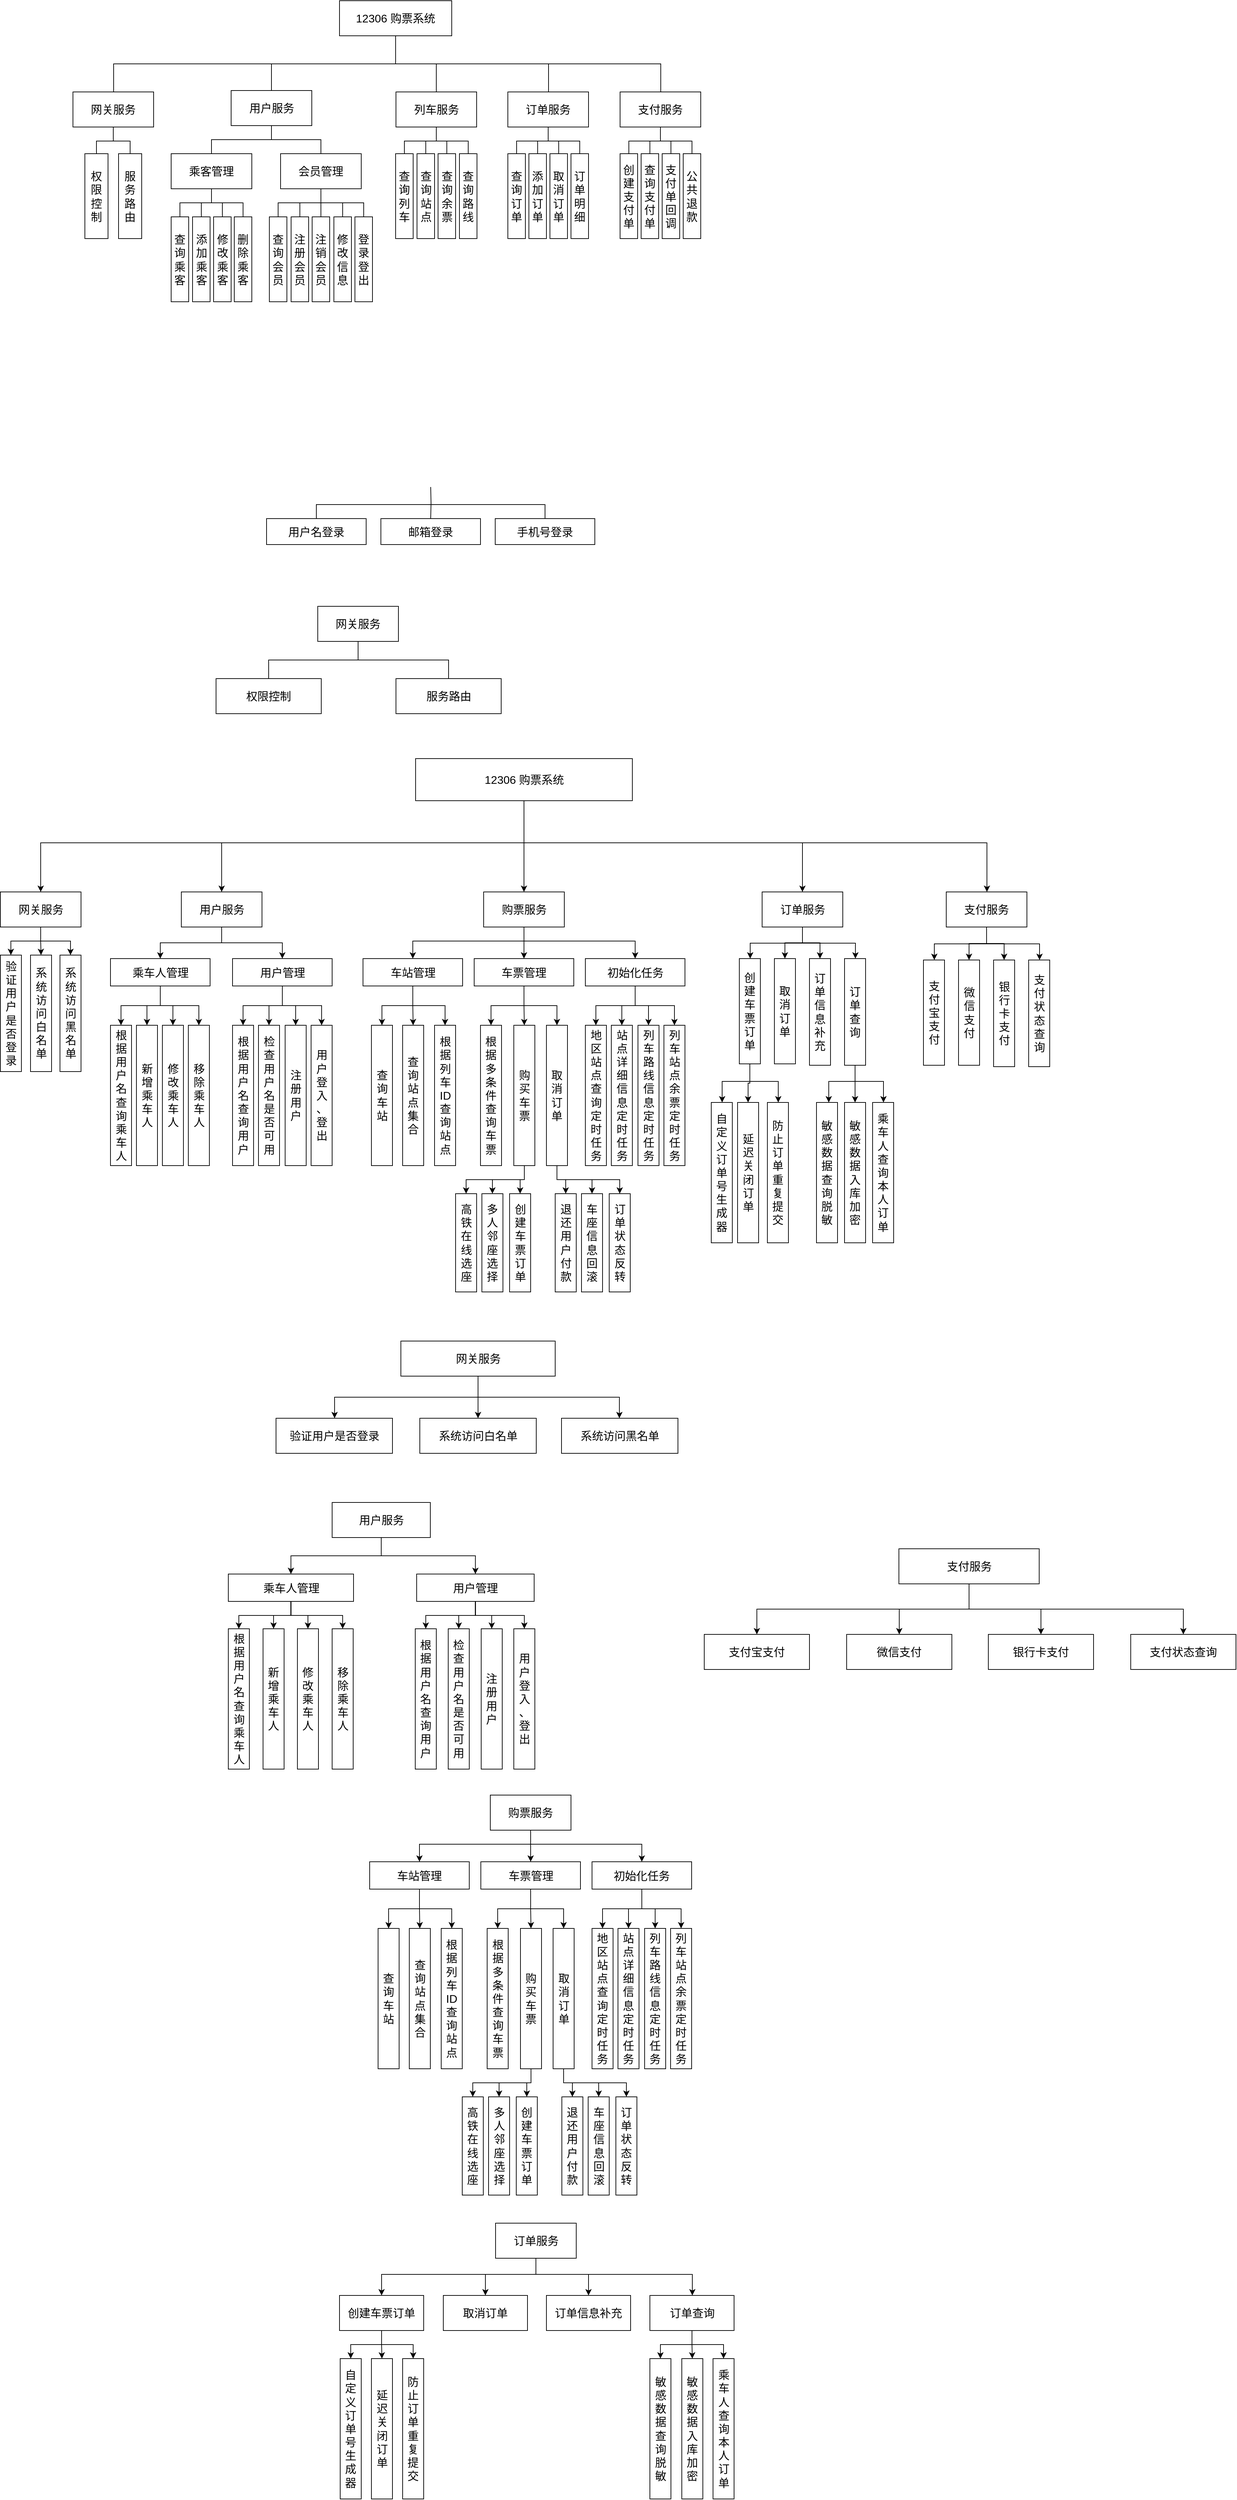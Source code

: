 <mxfile version="24.0.3" type="github">
  <diagram name="第 1 页" id="7npGd-YQYyWHJqzHlWsh">
    <mxGraphModel dx="1391" dy="506" grid="0" gridSize="10" guides="1" tooltips="1" connect="1" arrows="1" fold="1" page="0" pageScale="1" pageWidth="827" pageHeight="1169" math="0" shadow="0">
      <root>
        <mxCell id="0" />
        <mxCell id="1" parent="0" />
        <mxCell id="58kvKEXgvSpxOWY9gzpx-71" style="edgeStyle=orthogonalEdgeStyle;rounded=0;orthogonalLoop=1;jettySize=auto;html=1;endArrow=none;endFill=0;" parent="1" source="WJ2RZyjk4n_26dPryt8_-1" target="WJ2RZyjk4n_26dPryt8_-2" edge="1">
          <mxGeometry relative="1" as="geometry">
            <Array as="points">
              <mxPoint x="320" y="150" />
              <mxPoint x="-82" y="150" />
            </Array>
          </mxGeometry>
        </mxCell>
        <mxCell id="58kvKEXgvSpxOWY9gzpx-72" style="edgeStyle=orthogonalEdgeStyle;rounded=0;orthogonalLoop=1;jettySize=auto;html=1;endArrow=none;endFill=0;" parent="1" source="WJ2RZyjk4n_26dPryt8_-1" target="58kvKEXgvSpxOWY9gzpx-1" edge="1">
          <mxGeometry relative="1" as="geometry">
            <Array as="points">
              <mxPoint x="320" y="150" />
              <mxPoint x="143" y="150" />
            </Array>
          </mxGeometry>
        </mxCell>
        <mxCell id="58kvKEXgvSpxOWY9gzpx-73" style="edgeStyle=orthogonalEdgeStyle;rounded=0;orthogonalLoop=1;jettySize=auto;html=1;endArrow=none;endFill=0;" parent="1" source="WJ2RZyjk4n_26dPryt8_-1" target="WJ2RZyjk4n_26dPryt8_-3" edge="1">
          <mxGeometry relative="1" as="geometry" />
        </mxCell>
        <mxCell id="58kvKEXgvSpxOWY9gzpx-74" style="edgeStyle=orthogonalEdgeStyle;rounded=0;orthogonalLoop=1;jettySize=auto;html=1;endArrow=none;endFill=0;" parent="1" source="WJ2RZyjk4n_26dPryt8_-1" target="WJ2RZyjk4n_26dPryt8_-4" edge="1">
          <mxGeometry relative="1" as="geometry">
            <Array as="points">
              <mxPoint x="320" y="150" />
              <mxPoint x="538" y="150" />
            </Array>
          </mxGeometry>
        </mxCell>
        <mxCell id="58kvKEXgvSpxOWY9gzpx-75" style="edgeStyle=orthogonalEdgeStyle;rounded=0;orthogonalLoop=1;jettySize=auto;html=1;endArrow=none;endFill=0;" parent="1" source="WJ2RZyjk4n_26dPryt8_-1" target="WJ2RZyjk4n_26dPryt8_-5" edge="1">
          <mxGeometry relative="1" as="geometry">
            <Array as="points">
              <mxPoint x="320" y="150" />
              <mxPoint x="698" y="150" />
            </Array>
          </mxGeometry>
        </mxCell>
        <mxCell id="WJ2RZyjk4n_26dPryt8_-1" value="&lt;font style=&quot;font-size: 16px;&quot;&gt;12306 购票系统&lt;/font&gt;" style="rounded=0;whiteSpace=wrap;html=1;" parent="1" vertex="1">
          <mxGeometry x="240" y="60" width="160" height="50" as="geometry" />
        </mxCell>
        <mxCell id="58kvKEXgvSpxOWY9gzpx-11" style="edgeStyle=orthogonalEdgeStyle;rounded=0;orthogonalLoop=1;jettySize=auto;html=1;endArrow=none;endFill=0;" parent="1" source="WJ2RZyjk4n_26dPryt8_-2" target="58kvKEXgvSpxOWY9gzpx-9" edge="1">
          <mxGeometry relative="1" as="geometry" />
        </mxCell>
        <mxCell id="58kvKEXgvSpxOWY9gzpx-12" style="edgeStyle=orthogonalEdgeStyle;rounded=0;orthogonalLoop=1;jettySize=auto;html=1;endArrow=none;endFill=0;" parent="1" source="WJ2RZyjk4n_26dPryt8_-2" target="58kvKEXgvSpxOWY9gzpx-8" edge="1">
          <mxGeometry relative="1" as="geometry" />
        </mxCell>
        <mxCell id="WJ2RZyjk4n_26dPryt8_-2" value="&lt;span style=&quot;font-size: 16px;&quot;&gt;网关服务&lt;/span&gt;" style="rounded=0;whiteSpace=wrap;html=1;" parent="1" vertex="1">
          <mxGeometry x="-140" y="190" width="115" height="50" as="geometry" />
        </mxCell>
        <mxCell id="58kvKEXgvSpxOWY9gzpx-49" style="edgeStyle=orthogonalEdgeStyle;rounded=0;orthogonalLoop=1;jettySize=auto;html=1;endArrow=none;endFill=0;" parent="1" source="WJ2RZyjk4n_26dPryt8_-3" target="58kvKEXgvSpxOWY9gzpx-44" edge="1">
          <mxGeometry relative="1" as="geometry" />
        </mxCell>
        <mxCell id="58kvKEXgvSpxOWY9gzpx-50" style="edgeStyle=orthogonalEdgeStyle;rounded=0;orthogonalLoop=1;jettySize=auto;html=1;endArrow=none;endFill=0;" parent="1" source="WJ2RZyjk4n_26dPryt8_-3" target="58kvKEXgvSpxOWY9gzpx-45" edge="1">
          <mxGeometry relative="1" as="geometry" />
        </mxCell>
        <mxCell id="58kvKEXgvSpxOWY9gzpx-51" style="edgeStyle=orthogonalEdgeStyle;rounded=0;orthogonalLoop=1;jettySize=auto;html=1;entryX=0.5;entryY=0;entryDx=0;entryDy=0;endArrow=none;endFill=0;" parent="1" source="WJ2RZyjk4n_26dPryt8_-3" target="58kvKEXgvSpxOWY9gzpx-46" edge="1">
          <mxGeometry relative="1" as="geometry" />
        </mxCell>
        <mxCell id="58kvKEXgvSpxOWY9gzpx-52" style="edgeStyle=orthogonalEdgeStyle;rounded=0;orthogonalLoop=1;jettySize=auto;html=1;endArrow=none;endFill=0;" parent="1" source="WJ2RZyjk4n_26dPryt8_-3" target="58kvKEXgvSpxOWY9gzpx-47" edge="1">
          <mxGeometry relative="1" as="geometry" />
        </mxCell>
        <mxCell id="WJ2RZyjk4n_26dPryt8_-3" value="&lt;font style=&quot;font-size: 16px;&quot;&gt;列车服务&lt;/font&gt;" style="rounded=0;whiteSpace=wrap;html=1;" parent="1" vertex="1">
          <mxGeometry x="320.5" y="190" width="115" height="50" as="geometry" />
        </mxCell>
        <mxCell id="58kvKEXgvSpxOWY9gzpx-57" style="edgeStyle=orthogonalEdgeStyle;rounded=0;orthogonalLoop=1;jettySize=auto;html=1;endArrow=none;endFill=0;" parent="1" source="WJ2RZyjk4n_26dPryt8_-4" target="58kvKEXgvSpxOWY9gzpx-53" edge="1">
          <mxGeometry relative="1" as="geometry" />
        </mxCell>
        <mxCell id="58kvKEXgvSpxOWY9gzpx-58" style="edgeStyle=orthogonalEdgeStyle;rounded=0;orthogonalLoop=1;jettySize=auto;html=1;endArrow=none;endFill=0;" parent="1" source="WJ2RZyjk4n_26dPryt8_-4" target="58kvKEXgvSpxOWY9gzpx-54" edge="1">
          <mxGeometry relative="1" as="geometry" />
        </mxCell>
        <mxCell id="58kvKEXgvSpxOWY9gzpx-59" style="edgeStyle=orthogonalEdgeStyle;rounded=0;orthogonalLoop=1;jettySize=auto;html=1;entryX=0.5;entryY=0;entryDx=0;entryDy=0;endArrow=none;endFill=0;" parent="1" source="WJ2RZyjk4n_26dPryt8_-4" target="58kvKEXgvSpxOWY9gzpx-55" edge="1">
          <mxGeometry relative="1" as="geometry" />
        </mxCell>
        <mxCell id="58kvKEXgvSpxOWY9gzpx-60" style="edgeStyle=orthogonalEdgeStyle;rounded=0;orthogonalLoop=1;jettySize=auto;html=1;entryX=0.5;entryY=0;entryDx=0;entryDy=0;endArrow=none;endFill=0;" parent="1" source="WJ2RZyjk4n_26dPryt8_-4" target="58kvKEXgvSpxOWY9gzpx-56" edge="1">
          <mxGeometry relative="1" as="geometry" />
        </mxCell>
        <mxCell id="WJ2RZyjk4n_26dPryt8_-4" value="&lt;font style=&quot;font-size: 16px;&quot;&gt;订单服务&lt;/font&gt;" style="rounded=0;whiteSpace=wrap;html=1;" parent="1" vertex="1">
          <mxGeometry x="480" y="190" width="115" height="50" as="geometry" />
        </mxCell>
        <mxCell id="58kvKEXgvSpxOWY9gzpx-66" style="edgeStyle=orthogonalEdgeStyle;rounded=0;orthogonalLoop=1;jettySize=auto;html=1;endArrow=none;endFill=0;" parent="1" source="WJ2RZyjk4n_26dPryt8_-5" target="58kvKEXgvSpxOWY9gzpx-61" edge="1">
          <mxGeometry relative="1" as="geometry" />
        </mxCell>
        <mxCell id="58kvKEXgvSpxOWY9gzpx-67" style="edgeStyle=orthogonalEdgeStyle;rounded=0;orthogonalLoop=1;jettySize=auto;html=1;endArrow=none;endFill=0;" parent="1" source="WJ2RZyjk4n_26dPryt8_-5" target="58kvKEXgvSpxOWY9gzpx-63" edge="1">
          <mxGeometry relative="1" as="geometry" />
        </mxCell>
        <mxCell id="58kvKEXgvSpxOWY9gzpx-68" style="edgeStyle=orthogonalEdgeStyle;rounded=0;orthogonalLoop=1;jettySize=auto;html=1;entryX=0.5;entryY=0;entryDx=0;entryDy=0;endArrow=none;endFill=0;" parent="1" source="WJ2RZyjk4n_26dPryt8_-5" target="58kvKEXgvSpxOWY9gzpx-64" edge="1">
          <mxGeometry relative="1" as="geometry" />
        </mxCell>
        <mxCell id="58kvKEXgvSpxOWY9gzpx-70" style="edgeStyle=orthogonalEdgeStyle;rounded=0;orthogonalLoop=1;jettySize=auto;html=1;endArrow=none;endFill=0;" parent="1" source="WJ2RZyjk4n_26dPryt8_-5" target="58kvKEXgvSpxOWY9gzpx-65" edge="1">
          <mxGeometry relative="1" as="geometry" />
        </mxCell>
        <mxCell id="WJ2RZyjk4n_26dPryt8_-5" value="&lt;span style=&quot;font-size: 16px;&quot;&gt;支付服务&lt;/span&gt;" style="rounded=0;whiteSpace=wrap;html=1;" parent="1" vertex="1">
          <mxGeometry x="640" y="190" width="115" height="50" as="geometry" />
        </mxCell>
        <mxCell id="WJ2RZyjk4n_26dPryt8_-55" style="edgeStyle=orthogonalEdgeStyle;rounded=0;orthogonalLoop=1;jettySize=auto;html=1;endArrow=none;endFill=0;" parent="1" target="WJ2RZyjk4n_26dPryt8_-60" edge="1">
          <mxGeometry relative="1" as="geometry">
            <mxPoint x="370" y="753" as="sourcePoint" />
          </mxGeometry>
        </mxCell>
        <mxCell id="WJ2RZyjk4n_26dPryt8_-58" style="edgeStyle=orthogonalEdgeStyle;rounded=0;orthogonalLoop=1;jettySize=auto;html=1;entryX=0.5;entryY=0;entryDx=0;entryDy=0;endArrow=none;endFill=0;" parent="1" source="WJ2RZyjk4n_26dPryt8_-59" target="WJ2RZyjk4n_26dPryt8_-61" edge="1">
          <mxGeometry relative="1" as="geometry">
            <Array as="points">
              <mxPoint x="207" y="778" />
              <mxPoint x="533" y="778" />
            </Array>
          </mxGeometry>
        </mxCell>
        <mxCell id="WJ2RZyjk4n_26dPryt8_-59" value="&lt;font style=&quot;font-size: 16px;&quot;&gt;用户名登录&lt;/font&gt;" style="rounded=0;whiteSpace=wrap;html=1;" parent="1" vertex="1">
          <mxGeometry x="136" y="798" width="142" height="37" as="geometry" />
        </mxCell>
        <mxCell id="WJ2RZyjk4n_26dPryt8_-60" value="&lt;font style=&quot;font-size: 16px;&quot;&gt;邮箱登录&lt;/font&gt;" style="rounded=0;whiteSpace=wrap;html=1;" parent="1" vertex="1">
          <mxGeometry x="299" y="798" width="142" height="37" as="geometry" />
        </mxCell>
        <mxCell id="WJ2RZyjk4n_26dPryt8_-61" value="&lt;font style=&quot;font-size: 16px;&quot;&gt;手机号登录&lt;/font&gt;" style="rounded=0;whiteSpace=wrap;html=1;" parent="1" vertex="1">
          <mxGeometry x="462" y="798" width="142" height="37" as="geometry" />
        </mxCell>
        <mxCell id="58kvKEXgvSpxOWY9gzpx-19" style="edgeStyle=orthogonalEdgeStyle;rounded=0;orthogonalLoop=1;jettySize=auto;html=1;endArrow=none;endFill=0;" parent="1" source="58kvKEXgvSpxOWY9gzpx-1" target="58kvKEXgvSpxOWY9gzpx-17" edge="1">
          <mxGeometry relative="1" as="geometry" />
        </mxCell>
        <mxCell id="58kvKEXgvSpxOWY9gzpx-20" style="edgeStyle=orthogonalEdgeStyle;rounded=0;orthogonalLoop=1;jettySize=auto;html=1;endArrow=none;endFill=0;" parent="1" source="58kvKEXgvSpxOWY9gzpx-1" target="58kvKEXgvSpxOWY9gzpx-18" edge="1">
          <mxGeometry relative="1" as="geometry" />
        </mxCell>
        <mxCell id="58kvKEXgvSpxOWY9gzpx-1" value="&lt;font style=&quot;font-size: 16px;&quot;&gt;用户服务&lt;/font&gt;" style="rounded=0;whiteSpace=wrap;html=1;" parent="1" vertex="1">
          <mxGeometry x="85.5" y="188" width="115" height="50" as="geometry" />
        </mxCell>
        <mxCell id="58kvKEXgvSpxOWY9gzpx-8" value="&lt;span style=&quot;font-size: 16px;&quot;&gt;权限控制&lt;/span&gt;" style="rounded=0;whiteSpace=wrap;html=1;" parent="1" vertex="1">
          <mxGeometry x="-123" y="278" width="33" height="121" as="geometry" />
        </mxCell>
        <mxCell id="58kvKEXgvSpxOWY9gzpx-9" value="&lt;span style=&quot;font-size: 16px;&quot;&gt;服务路由&lt;/span&gt;" style="rounded=0;whiteSpace=wrap;html=1;" parent="1" vertex="1">
          <mxGeometry x="-75" y="278" width="33" height="121" as="geometry" />
        </mxCell>
        <mxCell id="58kvKEXgvSpxOWY9gzpx-25" style="edgeStyle=orthogonalEdgeStyle;rounded=0;orthogonalLoop=1;jettySize=auto;html=1;entryX=0.5;entryY=0;entryDx=0;entryDy=0;endArrow=none;endFill=0;" parent="1" source="58kvKEXgvSpxOWY9gzpx-17" target="58kvKEXgvSpxOWY9gzpx-21" edge="1">
          <mxGeometry relative="1" as="geometry" />
        </mxCell>
        <mxCell id="58kvKEXgvSpxOWY9gzpx-26" style="edgeStyle=orthogonalEdgeStyle;rounded=0;orthogonalLoop=1;jettySize=auto;html=1;endArrow=none;endFill=0;" parent="1" source="58kvKEXgvSpxOWY9gzpx-17" target="58kvKEXgvSpxOWY9gzpx-22" edge="1">
          <mxGeometry relative="1" as="geometry" />
        </mxCell>
        <mxCell id="58kvKEXgvSpxOWY9gzpx-27" style="edgeStyle=orthogonalEdgeStyle;rounded=0;orthogonalLoop=1;jettySize=auto;html=1;endArrow=none;endFill=0;" parent="1" source="58kvKEXgvSpxOWY9gzpx-17" target="58kvKEXgvSpxOWY9gzpx-23" edge="1">
          <mxGeometry relative="1" as="geometry" />
        </mxCell>
        <mxCell id="58kvKEXgvSpxOWY9gzpx-28" style="edgeStyle=orthogonalEdgeStyle;rounded=0;orthogonalLoop=1;jettySize=auto;html=1;entryX=0.5;entryY=0;entryDx=0;entryDy=0;endArrow=none;endFill=0;" parent="1" source="58kvKEXgvSpxOWY9gzpx-17" target="58kvKEXgvSpxOWY9gzpx-24" edge="1">
          <mxGeometry relative="1" as="geometry" />
        </mxCell>
        <mxCell id="58kvKEXgvSpxOWY9gzpx-17" value="&lt;font style=&quot;font-size: 16px;&quot;&gt;乘客管理&lt;/font&gt;" style="rounded=0;whiteSpace=wrap;html=1;" parent="1" vertex="1">
          <mxGeometry y="278" width="115" height="50" as="geometry" />
        </mxCell>
        <mxCell id="58kvKEXgvSpxOWY9gzpx-33" style="edgeStyle=orthogonalEdgeStyle;rounded=0;orthogonalLoop=1;jettySize=auto;html=1;entryX=0.5;entryY=0;entryDx=0;entryDy=0;endArrow=none;endFill=0;" parent="1" source="58kvKEXgvSpxOWY9gzpx-18" target="58kvKEXgvSpxOWY9gzpx-29" edge="1">
          <mxGeometry relative="1" as="geometry" />
        </mxCell>
        <mxCell id="58kvKEXgvSpxOWY9gzpx-34" style="edgeStyle=orthogonalEdgeStyle;rounded=0;orthogonalLoop=1;jettySize=auto;html=1;endArrow=none;endFill=0;" parent="1" source="58kvKEXgvSpxOWY9gzpx-18" target="58kvKEXgvSpxOWY9gzpx-30" edge="1">
          <mxGeometry relative="1" as="geometry" />
        </mxCell>
        <mxCell id="58kvKEXgvSpxOWY9gzpx-36" style="edgeStyle=orthogonalEdgeStyle;rounded=0;orthogonalLoop=1;jettySize=auto;html=1;entryX=0.5;entryY=0;entryDx=0;entryDy=0;endArrow=none;endFill=0;" parent="1" source="58kvKEXgvSpxOWY9gzpx-18" target="58kvKEXgvSpxOWY9gzpx-31" edge="1">
          <mxGeometry relative="1" as="geometry" />
        </mxCell>
        <mxCell id="58kvKEXgvSpxOWY9gzpx-38" style="edgeStyle=orthogonalEdgeStyle;rounded=0;orthogonalLoop=1;jettySize=auto;html=1;endArrow=none;endFill=0;" parent="1" source="58kvKEXgvSpxOWY9gzpx-18" target="58kvKEXgvSpxOWY9gzpx-32" edge="1">
          <mxGeometry relative="1" as="geometry" />
        </mxCell>
        <mxCell id="58kvKEXgvSpxOWY9gzpx-42" style="edgeStyle=orthogonalEdgeStyle;rounded=0;orthogonalLoop=1;jettySize=auto;html=1;entryX=0.5;entryY=0;entryDx=0;entryDy=0;endArrow=none;endFill=0;" parent="1" source="58kvKEXgvSpxOWY9gzpx-18" target="58kvKEXgvSpxOWY9gzpx-39" edge="1">
          <mxGeometry relative="1" as="geometry" />
        </mxCell>
        <mxCell id="58kvKEXgvSpxOWY9gzpx-18" value="&lt;font style=&quot;font-size: 16px;&quot;&gt;会员管理&lt;/font&gt;" style="rounded=0;whiteSpace=wrap;html=1;" parent="1" vertex="1">
          <mxGeometry x="156" y="278" width="115" height="50" as="geometry" />
        </mxCell>
        <mxCell id="58kvKEXgvSpxOWY9gzpx-21" value="&lt;span style=&quot;font-size: 16px;&quot;&gt;查询乘客&lt;/span&gt;" style="rounded=0;whiteSpace=wrap;html=1;" parent="1" vertex="1">
          <mxGeometry y="368" width="25" height="121" as="geometry" />
        </mxCell>
        <mxCell id="58kvKEXgvSpxOWY9gzpx-22" value="&lt;span style=&quot;font-size: 16px;&quot;&gt;添加乘客&lt;/span&gt;" style="rounded=0;whiteSpace=wrap;html=1;" parent="1" vertex="1">
          <mxGeometry x="30.5" y="368" width="25" height="121" as="geometry" />
        </mxCell>
        <mxCell id="58kvKEXgvSpxOWY9gzpx-23" value="&lt;span style=&quot;font-size: 16px;&quot;&gt;修改乘客&lt;/span&gt;" style="rounded=0;whiteSpace=wrap;html=1;" parent="1" vertex="1">
          <mxGeometry x="60.5" y="368" width="25" height="121" as="geometry" />
        </mxCell>
        <mxCell id="58kvKEXgvSpxOWY9gzpx-24" value="&lt;span style=&quot;font-size: 16px;&quot;&gt;删除乘客&lt;/span&gt;" style="rounded=0;whiteSpace=wrap;html=1;" parent="1" vertex="1">
          <mxGeometry x="90" y="368" width="25" height="121" as="geometry" />
        </mxCell>
        <mxCell id="58kvKEXgvSpxOWY9gzpx-29" value="&lt;span style=&quot;font-size: 16px;&quot;&gt;查询会员&lt;/span&gt;" style="rounded=0;whiteSpace=wrap;html=1;" parent="1" vertex="1">
          <mxGeometry x="140" y="368" width="25" height="121" as="geometry" />
        </mxCell>
        <mxCell id="58kvKEXgvSpxOWY9gzpx-30" value="&lt;span style=&quot;font-size: 16px;&quot;&gt;注册会员&lt;/span&gt;" style="rounded=0;whiteSpace=wrap;html=1;" parent="1" vertex="1">
          <mxGeometry x="171" y="368" width="25" height="121" as="geometry" />
        </mxCell>
        <mxCell id="58kvKEXgvSpxOWY9gzpx-31" value="&lt;span style=&quot;font-size: 16px;&quot;&gt;注销会员&lt;/span&gt;" style="rounded=0;whiteSpace=wrap;html=1;" parent="1" vertex="1">
          <mxGeometry x="201" y="368" width="25" height="121" as="geometry" />
        </mxCell>
        <mxCell id="58kvKEXgvSpxOWY9gzpx-32" value="&lt;span style=&quot;font-size: 16px;&quot;&gt;修改信息&lt;/span&gt;" style="rounded=0;whiteSpace=wrap;html=1;" parent="1" vertex="1">
          <mxGeometry x="232" y="368" width="25" height="121" as="geometry" />
        </mxCell>
        <mxCell id="58kvKEXgvSpxOWY9gzpx-39" value="&lt;span style=&quot;font-size: 16px;&quot;&gt;登录登出&lt;/span&gt;" style="rounded=0;whiteSpace=wrap;html=1;" parent="1" vertex="1">
          <mxGeometry x="262" y="368" width="25" height="121" as="geometry" />
        </mxCell>
        <mxCell id="58kvKEXgvSpxOWY9gzpx-44" value="&lt;span style=&quot;font-size: 16px;&quot;&gt;查询列车&lt;/span&gt;" style="rounded=0;whiteSpace=wrap;html=1;" parent="1" vertex="1">
          <mxGeometry x="320" y="278" width="25" height="121" as="geometry" />
        </mxCell>
        <mxCell id="58kvKEXgvSpxOWY9gzpx-45" value="&lt;span style=&quot;font-size: 16px;&quot;&gt;查询站点&lt;/span&gt;" style="rounded=0;whiteSpace=wrap;html=1;" parent="1" vertex="1">
          <mxGeometry x="350.5" y="278" width="25" height="121" as="geometry" />
        </mxCell>
        <mxCell id="58kvKEXgvSpxOWY9gzpx-46" value="&lt;span style=&quot;font-size: 16px;&quot;&gt;查询余票&lt;/span&gt;" style="rounded=0;whiteSpace=wrap;html=1;" parent="1" vertex="1">
          <mxGeometry x="380.5" y="278" width="25" height="121" as="geometry" />
        </mxCell>
        <mxCell id="58kvKEXgvSpxOWY9gzpx-47" value="&lt;span style=&quot;font-size: 16px;&quot;&gt;查询路线&lt;/span&gt;" style="rounded=0;whiteSpace=wrap;html=1;" parent="1" vertex="1">
          <mxGeometry x="411" y="278" width="25" height="121" as="geometry" />
        </mxCell>
        <mxCell id="58kvKEXgvSpxOWY9gzpx-53" value="&lt;span style=&quot;font-size: 16px;&quot;&gt;查询订单&lt;/span&gt;" style="rounded=0;whiteSpace=wrap;html=1;" parent="1" vertex="1">
          <mxGeometry x="480" y="278" width="25" height="121" as="geometry" />
        </mxCell>
        <mxCell id="58kvKEXgvSpxOWY9gzpx-54" value="&lt;span style=&quot;font-size: 16px;&quot;&gt;添加订单&lt;/span&gt;" style="rounded=0;whiteSpace=wrap;html=1;" parent="1" vertex="1">
          <mxGeometry x="510" y="278" width="25" height="121" as="geometry" />
        </mxCell>
        <mxCell id="58kvKEXgvSpxOWY9gzpx-55" value="&lt;span style=&quot;font-size: 16px;&quot;&gt;取消订单&lt;/span&gt;" style="rounded=0;whiteSpace=wrap;html=1;" parent="1" vertex="1">
          <mxGeometry x="540" y="278" width="25" height="121" as="geometry" />
        </mxCell>
        <mxCell id="58kvKEXgvSpxOWY9gzpx-56" value="&lt;span style=&quot;font-size: 16px;&quot;&gt;订单明细&lt;/span&gt;" style="rounded=0;whiteSpace=wrap;html=1;" parent="1" vertex="1">
          <mxGeometry x="570" y="278" width="25" height="121" as="geometry" />
        </mxCell>
        <mxCell id="58kvKEXgvSpxOWY9gzpx-61" value="&lt;span style=&quot;font-size: 16px;&quot;&gt;创建支付单&lt;/span&gt;" style="rounded=0;whiteSpace=wrap;html=1;" parent="1" vertex="1">
          <mxGeometry x="640" y="278" width="25" height="121" as="geometry" />
        </mxCell>
        <mxCell id="58kvKEXgvSpxOWY9gzpx-63" value="&lt;span style=&quot;font-size: 16px;&quot;&gt;查询支付单&lt;/span&gt;" style="rounded=0;whiteSpace=wrap;html=1;" parent="1" vertex="1">
          <mxGeometry x="670" y="278" width="25" height="121" as="geometry" />
        </mxCell>
        <mxCell id="58kvKEXgvSpxOWY9gzpx-64" value="&lt;span style=&quot;font-size: 16px;&quot;&gt;支付单回调&lt;/span&gt;" style="rounded=0;whiteSpace=wrap;html=1;" parent="1" vertex="1">
          <mxGeometry x="700" y="278" width="25" height="121" as="geometry" />
        </mxCell>
        <mxCell id="58kvKEXgvSpxOWY9gzpx-65" value="&lt;span style=&quot;font-size: 16px;&quot;&gt;公共退款&lt;/span&gt;" style="rounded=0;whiteSpace=wrap;html=1;" parent="1" vertex="1">
          <mxGeometry x="730" y="278" width="25" height="121" as="geometry" />
        </mxCell>
        <mxCell id="58kvKEXgvSpxOWY9gzpx-77" style="edgeStyle=orthogonalEdgeStyle;rounded=0;orthogonalLoop=1;jettySize=auto;html=1;endArrow=none;endFill=0;" parent="1" source="58kvKEXgvSpxOWY9gzpx-79" target="58kvKEXgvSpxOWY9gzpx-81" edge="1">
          <mxGeometry relative="1" as="geometry" />
        </mxCell>
        <mxCell id="58kvKEXgvSpxOWY9gzpx-78" style="edgeStyle=orthogonalEdgeStyle;rounded=0;orthogonalLoop=1;jettySize=auto;html=1;endArrow=none;endFill=0;" parent="1" source="58kvKEXgvSpxOWY9gzpx-79" target="58kvKEXgvSpxOWY9gzpx-80" edge="1">
          <mxGeometry relative="1" as="geometry" />
        </mxCell>
        <mxCell id="58kvKEXgvSpxOWY9gzpx-79" value="&lt;span style=&quot;font-size: 16px;&quot;&gt;网关服务&lt;/span&gt;" style="rounded=0;whiteSpace=wrap;html=1;" parent="1" vertex="1">
          <mxGeometry x="209" y="923" width="115" height="50" as="geometry" />
        </mxCell>
        <mxCell id="58kvKEXgvSpxOWY9gzpx-80" value="&lt;span style=&quot;font-size: 16px;&quot;&gt;权限控制&lt;/span&gt;" style="rounded=0;whiteSpace=wrap;html=1;" parent="1" vertex="1">
          <mxGeometry x="64" y="1026" width="150" height="50" as="geometry" />
        </mxCell>
        <mxCell id="58kvKEXgvSpxOWY9gzpx-81" value="&lt;span style=&quot;font-size: 16px;&quot;&gt;服务路由&lt;/span&gt;" style="rounded=0;whiteSpace=wrap;html=1;" parent="1" vertex="1">
          <mxGeometry x="320.5" y="1026" width="150" height="50" as="geometry" />
        </mxCell>
        <mxCell id="viv5-Qew5E0bXx8i2xY3-129" style="edgeStyle=orthogonalEdgeStyle;rounded=0;orthogonalLoop=1;jettySize=auto;html=1;entryX=0.5;entryY=0;entryDx=0;entryDy=0;" edge="1" parent="1" source="viv5-Qew5E0bXx8i2xY3-1" target="viv5-Qew5E0bXx8i2xY3-2">
          <mxGeometry relative="1" as="geometry">
            <Array as="points">
              <mxPoint x="503" y="1260" />
              <mxPoint x="-186" y="1260" />
            </Array>
          </mxGeometry>
        </mxCell>
        <mxCell id="viv5-Qew5E0bXx8i2xY3-130" style="edgeStyle=orthogonalEdgeStyle;rounded=0;orthogonalLoop=1;jettySize=auto;html=1;" edge="1" parent="1" source="viv5-Qew5E0bXx8i2xY3-1" target="viv5-Qew5E0bXx8i2xY3-6">
          <mxGeometry relative="1" as="geometry">
            <Array as="points">
              <mxPoint x="503" y="1260" />
              <mxPoint x="72" y="1260" />
            </Array>
          </mxGeometry>
        </mxCell>
        <mxCell id="viv5-Qew5E0bXx8i2xY3-132" style="edgeStyle=orthogonalEdgeStyle;rounded=0;orthogonalLoop=1;jettySize=auto;html=1;" edge="1" parent="1" source="viv5-Qew5E0bXx8i2xY3-1" target="viv5-Qew5E0bXx8i2xY3-3">
          <mxGeometry relative="1" as="geometry" />
        </mxCell>
        <mxCell id="viv5-Qew5E0bXx8i2xY3-133" style="edgeStyle=orthogonalEdgeStyle;rounded=0;orthogonalLoop=1;jettySize=auto;html=1;" edge="1" parent="1" source="viv5-Qew5E0bXx8i2xY3-1" target="viv5-Qew5E0bXx8i2xY3-92">
          <mxGeometry relative="1" as="geometry">
            <Array as="points">
              <mxPoint x="503" y="1260" />
              <mxPoint x="900" y="1260" />
            </Array>
          </mxGeometry>
        </mxCell>
        <mxCell id="viv5-Qew5E0bXx8i2xY3-134" style="edgeStyle=orthogonalEdgeStyle;rounded=0;orthogonalLoop=1;jettySize=auto;html=1;" edge="1" parent="1" source="viv5-Qew5E0bXx8i2xY3-1" target="viv5-Qew5E0bXx8i2xY3-119">
          <mxGeometry relative="1" as="geometry">
            <Array as="points">
              <mxPoint x="503" y="1260" />
              <mxPoint x="1163" y="1260" />
            </Array>
          </mxGeometry>
        </mxCell>
        <mxCell id="viv5-Qew5E0bXx8i2xY3-1" value="&lt;font style=&quot;font-size: 16px;&quot;&gt;12306 购票系统&lt;/font&gt;" style="rounded=0;whiteSpace=wrap;html=1;" vertex="1" parent="1">
          <mxGeometry x="348.5" y="1140" width="309" height="60" as="geometry" />
        </mxCell>
        <mxCell id="viv5-Qew5E0bXx8i2xY3-10" style="edgeStyle=orthogonalEdgeStyle;rounded=0;orthogonalLoop=1;jettySize=auto;html=1;" edge="1" parent="1" source="viv5-Qew5E0bXx8i2xY3-2" target="viv5-Qew5E0bXx8i2xY3-7">
          <mxGeometry relative="1" as="geometry" />
        </mxCell>
        <mxCell id="viv5-Qew5E0bXx8i2xY3-11" style="edgeStyle=orthogonalEdgeStyle;rounded=0;orthogonalLoop=1;jettySize=auto;html=1;" edge="1" parent="1" source="viv5-Qew5E0bXx8i2xY3-2" target="viv5-Qew5E0bXx8i2xY3-8">
          <mxGeometry relative="1" as="geometry" />
        </mxCell>
        <mxCell id="viv5-Qew5E0bXx8i2xY3-12" style="edgeStyle=orthogonalEdgeStyle;rounded=0;orthogonalLoop=1;jettySize=auto;html=1;" edge="1" parent="1" source="viv5-Qew5E0bXx8i2xY3-2" target="viv5-Qew5E0bXx8i2xY3-9">
          <mxGeometry relative="1" as="geometry" />
        </mxCell>
        <mxCell id="viv5-Qew5E0bXx8i2xY3-2" value="&lt;span style=&quot;font-size: 16px;&quot;&gt;网关服务&lt;/span&gt;" style="rounded=0;whiteSpace=wrap;html=1;" vertex="1" parent="1">
          <mxGeometry x="-243.5" y="1330" width="115" height="50" as="geometry" />
        </mxCell>
        <mxCell id="viv5-Qew5E0bXx8i2xY3-57" style="edgeStyle=orthogonalEdgeStyle;rounded=0;orthogonalLoop=1;jettySize=auto;html=1;" edge="1" parent="1" source="viv5-Qew5E0bXx8i2xY3-3" target="viv5-Qew5E0bXx8i2xY3-39">
          <mxGeometry relative="1" as="geometry">
            <Array as="points">
              <mxPoint x="503.5" y="1400" />
              <mxPoint x="344.5" y="1400" />
            </Array>
          </mxGeometry>
        </mxCell>
        <mxCell id="viv5-Qew5E0bXx8i2xY3-58" style="edgeStyle=orthogonalEdgeStyle;rounded=0;orthogonalLoop=1;jettySize=auto;html=1;" edge="1" parent="1" source="viv5-Qew5E0bXx8i2xY3-3" target="viv5-Qew5E0bXx8i2xY3-42">
          <mxGeometry relative="1" as="geometry" />
        </mxCell>
        <mxCell id="viv5-Qew5E0bXx8i2xY3-59" style="edgeStyle=orthogonalEdgeStyle;rounded=0;orthogonalLoop=1;jettySize=auto;html=1;" edge="1" parent="1" source="viv5-Qew5E0bXx8i2xY3-3" target="viv5-Qew5E0bXx8i2xY3-52">
          <mxGeometry relative="1" as="geometry">
            <Array as="points">
              <mxPoint x="503.5" y="1400" />
              <mxPoint x="661.5" y="1400" />
            </Array>
          </mxGeometry>
        </mxCell>
        <mxCell id="viv5-Qew5E0bXx8i2xY3-3" value="&lt;font style=&quot;font-size: 16px;&quot;&gt;购票服务&lt;/font&gt;" style="rounded=0;whiteSpace=wrap;html=1;" vertex="1" parent="1">
          <mxGeometry x="445.5" y="1330" width="115" height="50" as="geometry" />
        </mxCell>
        <mxCell id="viv5-Qew5E0bXx8i2xY3-36" style="edgeStyle=orthogonalEdgeStyle;rounded=0;orthogonalLoop=1;jettySize=auto;html=1;entryX=0.5;entryY=0;entryDx=0;entryDy=0;" edge="1" parent="1" source="viv5-Qew5E0bXx8i2xY3-6" target="viv5-Qew5E0bXx8i2xY3-13">
          <mxGeometry relative="1" as="geometry" />
        </mxCell>
        <mxCell id="viv5-Qew5E0bXx8i2xY3-37" style="edgeStyle=orthogonalEdgeStyle;rounded=0;orthogonalLoop=1;jettySize=auto;html=1;" edge="1" parent="1" source="viv5-Qew5E0bXx8i2xY3-6" target="viv5-Qew5E0bXx8i2xY3-31">
          <mxGeometry relative="1" as="geometry" />
        </mxCell>
        <mxCell id="viv5-Qew5E0bXx8i2xY3-6" value="&lt;font style=&quot;font-size: 16px;&quot;&gt;用户服务&lt;/font&gt;" style="rounded=0;whiteSpace=wrap;html=1;" vertex="1" parent="1">
          <mxGeometry x="14.5" y="1330" width="115" height="50" as="geometry" />
        </mxCell>
        <mxCell id="viv5-Qew5E0bXx8i2xY3-7" value="&lt;span style=&quot;font-size: 16px;&quot;&gt;验证用户是否登录&lt;/span&gt;" style="rounded=0;whiteSpace=wrap;html=1;" vertex="1" parent="1">
          <mxGeometry x="-243.5" y="1420" width="30" height="166" as="geometry" />
        </mxCell>
        <mxCell id="viv5-Qew5E0bXx8i2xY3-8" value="&lt;span style=&quot;font-size: 16px;&quot;&gt;系统访问白名单&lt;/span&gt;" style="rounded=0;whiteSpace=wrap;html=1;" vertex="1" parent="1">
          <mxGeometry x="-200.5" y="1420" width="30" height="166" as="geometry" />
        </mxCell>
        <mxCell id="viv5-Qew5E0bXx8i2xY3-9" value="&lt;span style=&quot;font-size: 16px;&quot;&gt;系统访问黑名单&lt;/span&gt;" style="rounded=0;whiteSpace=wrap;html=1;" vertex="1" parent="1">
          <mxGeometry x="-158.5" y="1420" width="30" height="166" as="geometry" />
        </mxCell>
        <mxCell id="viv5-Qew5E0bXx8i2xY3-22" style="edgeStyle=orthogonalEdgeStyle;rounded=0;orthogonalLoop=1;jettySize=auto;html=1;" edge="1" parent="1" source="viv5-Qew5E0bXx8i2xY3-13" target="viv5-Qew5E0bXx8i2xY3-17">
          <mxGeometry relative="1" as="geometry" />
        </mxCell>
        <mxCell id="viv5-Qew5E0bXx8i2xY3-23" style="edgeStyle=orthogonalEdgeStyle;rounded=0;orthogonalLoop=1;jettySize=auto;html=1;" edge="1" parent="1" source="viv5-Qew5E0bXx8i2xY3-13" target="viv5-Qew5E0bXx8i2xY3-18">
          <mxGeometry relative="1" as="geometry" />
        </mxCell>
        <mxCell id="viv5-Qew5E0bXx8i2xY3-24" style="edgeStyle=orthogonalEdgeStyle;rounded=0;orthogonalLoop=1;jettySize=auto;html=1;" edge="1" parent="1" source="viv5-Qew5E0bXx8i2xY3-13" target="viv5-Qew5E0bXx8i2xY3-19">
          <mxGeometry relative="1" as="geometry" />
        </mxCell>
        <mxCell id="viv5-Qew5E0bXx8i2xY3-25" style="edgeStyle=orthogonalEdgeStyle;rounded=0;orthogonalLoop=1;jettySize=auto;html=1;" edge="1" parent="1" source="viv5-Qew5E0bXx8i2xY3-13" target="viv5-Qew5E0bXx8i2xY3-20">
          <mxGeometry relative="1" as="geometry" />
        </mxCell>
        <mxCell id="viv5-Qew5E0bXx8i2xY3-13" value="&lt;span style=&quot;font-size: 16px;&quot;&gt;乘车人管理&lt;/span&gt;" style="rounded=0;whiteSpace=wrap;html=1;" vertex="1" parent="1">
          <mxGeometry x="-86.5" y="1425" width="142" height="39" as="geometry" />
        </mxCell>
        <mxCell id="viv5-Qew5E0bXx8i2xY3-17" value="&lt;span style=&quot;font-size: 16px;&quot;&gt;根据用户名查询乘车人&lt;/span&gt;" style="rounded=0;whiteSpace=wrap;html=1;" vertex="1" parent="1">
          <mxGeometry x="-86.5" y="1520" width="30" height="200" as="geometry" />
        </mxCell>
        <mxCell id="viv5-Qew5E0bXx8i2xY3-18" value="&lt;span style=&quot;font-size: 16px;&quot;&gt;新增乘车人&lt;/span&gt;" style="rounded=0;whiteSpace=wrap;html=1;" vertex="1" parent="1">
          <mxGeometry x="-49.5" y="1520" width="30" height="200" as="geometry" />
        </mxCell>
        <mxCell id="viv5-Qew5E0bXx8i2xY3-19" value="&lt;span style=&quot;font-size: 16px;&quot;&gt;修改乘车人&lt;/span&gt;" style="rounded=0;whiteSpace=wrap;html=1;" vertex="1" parent="1">
          <mxGeometry x="-12.5" y="1520" width="30" height="200" as="geometry" />
        </mxCell>
        <mxCell id="viv5-Qew5E0bXx8i2xY3-20" value="&lt;span style=&quot;font-size: 16px;&quot;&gt;移除乘车人&lt;/span&gt;" style="rounded=0;whiteSpace=wrap;html=1;" vertex="1" parent="1">
          <mxGeometry x="24.5" y="1520" width="30" height="200" as="geometry" />
        </mxCell>
        <mxCell id="viv5-Qew5E0bXx8i2xY3-27" value="&lt;span style=&quot;font-size: 16px;&quot;&gt;根据用户名查询用户&lt;/span&gt;" style="rounded=0;whiteSpace=wrap;html=1;" vertex="1" parent="1">
          <mxGeometry x="87.5" y="1520" width="30" height="200" as="geometry" />
        </mxCell>
        <mxCell id="viv5-Qew5E0bXx8i2xY3-28" value="&lt;span style=&quot;font-size: 16px;&quot;&gt;检查用户名是否可用&lt;/span&gt;" style="rounded=0;whiteSpace=wrap;html=1;" vertex="1" parent="1">
          <mxGeometry x="124.5" y="1520" width="30" height="200" as="geometry" />
        </mxCell>
        <mxCell id="viv5-Qew5E0bXx8i2xY3-29" value="&lt;span style=&quot;font-size: 16px;&quot;&gt;注册用户&lt;/span&gt;" style="rounded=0;whiteSpace=wrap;html=1;" vertex="1" parent="1">
          <mxGeometry x="162.5" y="1520" width="30" height="200" as="geometry" />
        </mxCell>
        <mxCell id="viv5-Qew5E0bXx8i2xY3-30" value="&lt;span style=&quot;font-size: 16px;&quot;&gt;用户登入&lt;/span&gt;&lt;div&gt;&lt;span style=&quot;font-size: 16px;&quot;&gt;、登出&lt;/span&gt;&lt;/div&gt;" style="rounded=0;whiteSpace=wrap;html=1;" vertex="1" parent="1">
          <mxGeometry x="199.5" y="1520" width="30" height="200" as="geometry" />
        </mxCell>
        <mxCell id="viv5-Qew5E0bXx8i2xY3-32" style="edgeStyle=orthogonalEdgeStyle;rounded=0;orthogonalLoop=1;jettySize=auto;html=1;entryX=0.5;entryY=0;entryDx=0;entryDy=0;" edge="1" parent="1" source="viv5-Qew5E0bXx8i2xY3-31" target="viv5-Qew5E0bXx8i2xY3-27">
          <mxGeometry relative="1" as="geometry" />
        </mxCell>
        <mxCell id="viv5-Qew5E0bXx8i2xY3-33" style="edgeStyle=orthogonalEdgeStyle;rounded=0;orthogonalLoop=1;jettySize=auto;html=1;" edge="1" parent="1" source="viv5-Qew5E0bXx8i2xY3-31" target="viv5-Qew5E0bXx8i2xY3-28">
          <mxGeometry relative="1" as="geometry" />
        </mxCell>
        <mxCell id="viv5-Qew5E0bXx8i2xY3-34" style="edgeStyle=orthogonalEdgeStyle;rounded=0;orthogonalLoop=1;jettySize=auto;html=1;" edge="1" parent="1" source="viv5-Qew5E0bXx8i2xY3-31" target="viv5-Qew5E0bXx8i2xY3-29">
          <mxGeometry relative="1" as="geometry" />
        </mxCell>
        <mxCell id="viv5-Qew5E0bXx8i2xY3-35" style="edgeStyle=orthogonalEdgeStyle;rounded=0;orthogonalLoop=1;jettySize=auto;html=1;" edge="1" parent="1" source="viv5-Qew5E0bXx8i2xY3-31" target="viv5-Qew5E0bXx8i2xY3-30">
          <mxGeometry relative="1" as="geometry" />
        </mxCell>
        <mxCell id="viv5-Qew5E0bXx8i2xY3-31" value="&lt;span style=&quot;font-size: 16px;&quot;&gt;用户管理&lt;/span&gt;" style="rounded=0;whiteSpace=wrap;html=1;" vertex="1" parent="1">
          <mxGeometry x="87.5" y="1425" width="142" height="39" as="geometry" />
        </mxCell>
        <mxCell id="viv5-Qew5E0bXx8i2xY3-75" style="edgeStyle=orthogonalEdgeStyle;rounded=0;orthogonalLoop=1;jettySize=auto;html=1;" edge="1" parent="1" source="viv5-Qew5E0bXx8i2xY3-39" target="viv5-Qew5E0bXx8i2xY3-73">
          <mxGeometry relative="1" as="geometry" />
        </mxCell>
        <mxCell id="viv5-Qew5E0bXx8i2xY3-76" style="edgeStyle=orthogonalEdgeStyle;rounded=0;orthogonalLoop=1;jettySize=auto;html=1;" edge="1" parent="1" source="viv5-Qew5E0bXx8i2xY3-39" target="viv5-Qew5E0bXx8i2xY3-71">
          <mxGeometry relative="1" as="geometry" />
        </mxCell>
        <mxCell id="viv5-Qew5E0bXx8i2xY3-77" style="edgeStyle=orthogonalEdgeStyle;rounded=0;orthogonalLoop=1;jettySize=auto;html=1;" edge="1" parent="1" source="viv5-Qew5E0bXx8i2xY3-39" target="viv5-Qew5E0bXx8i2xY3-74">
          <mxGeometry relative="1" as="geometry" />
        </mxCell>
        <mxCell id="viv5-Qew5E0bXx8i2xY3-39" value="&lt;span style=&quot;font-size: 16px;&quot;&gt;车站管理&lt;/span&gt;" style="rounded=0;whiteSpace=wrap;html=1;" vertex="1" parent="1">
          <mxGeometry x="273.5" y="1425" width="142" height="39" as="geometry" />
        </mxCell>
        <mxCell id="viv5-Qew5E0bXx8i2xY3-67" style="edgeStyle=orthogonalEdgeStyle;rounded=0;orthogonalLoop=1;jettySize=auto;html=1;" edge="1" parent="1" source="viv5-Qew5E0bXx8i2xY3-42" target="viv5-Qew5E0bXx8i2xY3-43">
          <mxGeometry relative="1" as="geometry" />
        </mxCell>
        <mxCell id="viv5-Qew5E0bXx8i2xY3-68" style="edgeStyle=orthogonalEdgeStyle;rounded=0;orthogonalLoop=1;jettySize=auto;html=1;" edge="1" parent="1" source="viv5-Qew5E0bXx8i2xY3-42" target="viv5-Qew5E0bXx8i2xY3-44">
          <mxGeometry relative="1" as="geometry" />
        </mxCell>
        <mxCell id="viv5-Qew5E0bXx8i2xY3-69" style="edgeStyle=orthogonalEdgeStyle;rounded=0;orthogonalLoop=1;jettySize=auto;html=1;" edge="1" parent="1" source="viv5-Qew5E0bXx8i2xY3-42" target="viv5-Qew5E0bXx8i2xY3-45">
          <mxGeometry relative="1" as="geometry" />
        </mxCell>
        <mxCell id="viv5-Qew5E0bXx8i2xY3-42" value="&lt;span style=&quot;font-size: 16px;&quot;&gt;车票管理&lt;/span&gt;" style="rounded=0;whiteSpace=wrap;html=1;" vertex="1" parent="1">
          <mxGeometry x="432" y="1425" width="142" height="39" as="geometry" />
        </mxCell>
        <mxCell id="viv5-Qew5E0bXx8i2xY3-43" value="&lt;span style=&quot;font-size: 16px;&quot;&gt;根据多条件查询车票&lt;/span&gt;" style="rounded=0;whiteSpace=wrap;html=1;" vertex="1" parent="1">
          <mxGeometry x="441" y="1520" width="30" height="200" as="geometry" />
        </mxCell>
        <mxCell id="viv5-Qew5E0bXx8i2xY3-85" style="edgeStyle=orthogonalEdgeStyle;rounded=0;orthogonalLoop=1;jettySize=auto;html=1;entryX=0.5;entryY=0;entryDx=0;entryDy=0;" edge="1" parent="1" source="viv5-Qew5E0bXx8i2xY3-44" target="viv5-Qew5E0bXx8i2xY3-46">
          <mxGeometry relative="1" as="geometry">
            <Array as="points">
              <mxPoint x="504" y="1740" />
              <mxPoint x="421" y="1740" />
            </Array>
          </mxGeometry>
        </mxCell>
        <mxCell id="viv5-Qew5E0bXx8i2xY3-86" style="edgeStyle=orthogonalEdgeStyle;rounded=0;orthogonalLoop=1;jettySize=auto;html=1;" edge="1" parent="1" source="viv5-Qew5E0bXx8i2xY3-44" target="viv5-Qew5E0bXx8i2xY3-47">
          <mxGeometry relative="1" as="geometry">
            <Array as="points">
              <mxPoint x="504" y="1740" />
              <mxPoint x="458" y="1740" />
            </Array>
          </mxGeometry>
        </mxCell>
        <mxCell id="viv5-Qew5E0bXx8i2xY3-87" style="edgeStyle=orthogonalEdgeStyle;rounded=0;orthogonalLoop=1;jettySize=auto;html=1;" edge="1" parent="1" source="viv5-Qew5E0bXx8i2xY3-44" target="viv5-Qew5E0bXx8i2xY3-48">
          <mxGeometry relative="1" as="geometry" />
        </mxCell>
        <mxCell id="viv5-Qew5E0bXx8i2xY3-44" value="&lt;span style=&quot;font-size: 16px;&quot;&gt;购买车票&lt;/span&gt;" style="rounded=0;whiteSpace=wrap;html=1;" vertex="1" parent="1">
          <mxGeometry x="488.5" y="1520" width="30" height="200" as="geometry" />
        </mxCell>
        <mxCell id="viv5-Qew5E0bXx8i2xY3-89" style="edgeStyle=orthogonalEdgeStyle;rounded=0;orthogonalLoop=1;jettySize=auto;html=1;" edge="1" parent="1" source="viv5-Qew5E0bXx8i2xY3-45" target="viv5-Qew5E0bXx8i2xY3-49">
          <mxGeometry relative="1" as="geometry" />
        </mxCell>
        <mxCell id="viv5-Qew5E0bXx8i2xY3-90" style="edgeStyle=orthogonalEdgeStyle;rounded=0;orthogonalLoop=1;jettySize=auto;html=1;" edge="1" parent="1" source="viv5-Qew5E0bXx8i2xY3-45" target="viv5-Qew5E0bXx8i2xY3-50">
          <mxGeometry relative="1" as="geometry">
            <Array as="points">
              <mxPoint x="550" y="1740" />
              <mxPoint x="600" y="1740" />
            </Array>
          </mxGeometry>
        </mxCell>
        <mxCell id="viv5-Qew5E0bXx8i2xY3-91" style="edgeStyle=orthogonalEdgeStyle;rounded=0;orthogonalLoop=1;jettySize=auto;html=1;entryX=0.5;entryY=0;entryDx=0;entryDy=0;" edge="1" parent="1" source="viv5-Qew5E0bXx8i2xY3-45" target="viv5-Qew5E0bXx8i2xY3-51">
          <mxGeometry relative="1" as="geometry">
            <Array as="points">
              <mxPoint x="550" y="1740" />
              <mxPoint x="639" y="1740" />
            </Array>
          </mxGeometry>
        </mxCell>
        <mxCell id="viv5-Qew5E0bXx8i2xY3-45" value="&lt;span style=&quot;font-size: 16px;&quot;&gt;取消订单&lt;/span&gt;" style="rounded=0;whiteSpace=wrap;html=1;" vertex="1" parent="1">
          <mxGeometry x="535" y="1520" width="30" height="200" as="geometry" />
        </mxCell>
        <mxCell id="viv5-Qew5E0bXx8i2xY3-46" value="&lt;span style=&quot;font-size: 16px;&quot;&gt;高铁在线选座&lt;/span&gt;" style="rounded=0;whiteSpace=wrap;html=1;" vertex="1" parent="1">
          <mxGeometry x="405.5" y="1760" width="30" height="140" as="geometry" />
        </mxCell>
        <mxCell id="viv5-Qew5E0bXx8i2xY3-47" value="&lt;span style=&quot;font-size: 16px;&quot;&gt;多人邻座选择&lt;/span&gt;" style="rounded=0;whiteSpace=wrap;html=1;" vertex="1" parent="1">
          <mxGeometry x="443" y="1760" width="30" height="140" as="geometry" />
        </mxCell>
        <mxCell id="viv5-Qew5E0bXx8i2xY3-48" value="&lt;span style=&quot;font-size: 16px;&quot;&gt;创建车票订单&lt;/span&gt;" style="rounded=0;whiteSpace=wrap;html=1;" vertex="1" parent="1">
          <mxGeometry x="482.5" y="1760" width="30" height="140" as="geometry" />
        </mxCell>
        <mxCell id="viv5-Qew5E0bXx8i2xY3-49" value="&lt;span style=&quot;font-size: 16px;&quot;&gt;退还用户付款&lt;/span&gt;" style="rounded=0;whiteSpace=wrap;html=1;" vertex="1" parent="1">
          <mxGeometry x="547.5" y="1760" width="30" height="140" as="geometry" />
        </mxCell>
        <mxCell id="viv5-Qew5E0bXx8i2xY3-50" value="&lt;span style=&quot;font-size: 16px;&quot;&gt;车座信息回滚&lt;/span&gt;" style="rounded=0;whiteSpace=wrap;html=1;" vertex="1" parent="1">
          <mxGeometry x="585" y="1760" width="30" height="140" as="geometry" />
        </mxCell>
        <mxCell id="viv5-Qew5E0bXx8i2xY3-51" value="&lt;span style=&quot;font-size: 16px;&quot;&gt;订单状态反转&lt;/span&gt;" style="rounded=0;whiteSpace=wrap;html=1;" vertex="1" parent="1">
          <mxGeometry x="624.5" y="1760" width="30" height="140" as="geometry" />
        </mxCell>
        <mxCell id="viv5-Qew5E0bXx8i2xY3-81" style="edgeStyle=orthogonalEdgeStyle;rounded=0;orthogonalLoop=1;jettySize=auto;html=1;" edge="1" parent="1" source="viv5-Qew5E0bXx8i2xY3-52" target="viv5-Qew5E0bXx8i2xY3-53">
          <mxGeometry relative="1" as="geometry" />
        </mxCell>
        <mxCell id="viv5-Qew5E0bXx8i2xY3-82" style="edgeStyle=orthogonalEdgeStyle;rounded=0;orthogonalLoop=1;jettySize=auto;html=1;entryX=0.5;entryY=0;entryDx=0;entryDy=0;" edge="1" parent="1" source="viv5-Qew5E0bXx8i2xY3-52" target="viv5-Qew5E0bXx8i2xY3-54">
          <mxGeometry relative="1" as="geometry" />
        </mxCell>
        <mxCell id="viv5-Qew5E0bXx8i2xY3-83" style="edgeStyle=orthogonalEdgeStyle;rounded=0;orthogonalLoop=1;jettySize=auto;html=1;" edge="1" parent="1" source="viv5-Qew5E0bXx8i2xY3-52" target="viv5-Qew5E0bXx8i2xY3-55">
          <mxGeometry relative="1" as="geometry" />
        </mxCell>
        <mxCell id="viv5-Qew5E0bXx8i2xY3-84" style="edgeStyle=orthogonalEdgeStyle;rounded=0;orthogonalLoop=1;jettySize=auto;html=1;entryX=0.5;entryY=0;entryDx=0;entryDy=0;" edge="1" parent="1" source="viv5-Qew5E0bXx8i2xY3-52" target="viv5-Qew5E0bXx8i2xY3-56">
          <mxGeometry relative="1" as="geometry" />
        </mxCell>
        <mxCell id="viv5-Qew5E0bXx8i2xY3-52" value="&lt;span style=&quot;font-size: 16px;&quot;&gt;初始化任务&lt;/span&gt;" style="rounded=0;whiteSpace=wrap;html=1;" vertex="1" parent="1">
          <mxGeometry x="590.5" y="1425" width="142" height="39" as="geometry" />
        </mxCell>
        <mxCell id="viv5-Qew5E0bXx8i2xY3-53" value="&lt;span style=&quot;font-size: 16px;&quot;&gt;地区站点查询定时任务&lt;/span&gt;" style="rounded=0;whiteSpace=wrap;html=1;" vertex="1" parent="1">
          <mxGeometry x="590.5" y="1520" width="30" height="200" as="geometry" />
        </mxCell>
        <mxCell id="viv5-Qew5E0bXx8i2xY3-54" value="&lt;span style=&quot;font-size: 16px;&quot;&gt;站点详细信息定时任务&lt;/span&gt;" style="rounded=0;whiteSpace=wrap;html=1;" vertex="1" parent="1">
          <mxGeometry x="627.5" y="1520" width="30" height="200" as="geometry" />
        </mxCell>
        <mxCell id="viv5-Qew5E0bXx8i2xY3-55" value="&lt;span style=&quot;font-size: 16px;&quot;&gt;列车路线信息定时任务&lt;/span&gt;" style="rounded=0;whiteSpace=wrap;html=1;" vertex="1" parent="1">
          <mxGeometry x="665.5" y="1520" width="30" height="200" as="geometry" />
        </mxCell>
        <mxCell id="viv5-Qew5E0bXx8i2xY3-56" value="&lt;span style=&quot;font-size: 16px;&quot;&gt;列车站点余票定时任务&lt;/span&gt;" style="rounded=0;whiteSpace=wrap;html=1;" vertex="1" parent="1">
          <mxGeometry x="702.5" y="1520" width="30" height="200" as="geometry" />
        </mxCell>
        <mxCell id="viv5-Qew5E0bXx8i2xY3-71" value="&lt;span style=&quot;font-size: 16px;&quot;&gt;查询车站&lt;/span&gt;" style="rounded=0;whiteSpace=wrap;html=1;" vertex="1" parent="1">
          <mxGeometry x="285.5" y="1520" width="30" height="200" as="geometry" />
        </mxCell>
        <mxCell id="viv5-Qew5E0bXx8i2xY3-73" value="&lt;span style=&quot;font-size: 16px;&quot;&gt;查询站点集合&lt;/span&gt;" style="rounded=0;whiteSpace=wrap;html=1;" vertex="1" parent="1">
          <mxGeometry x="330" y="1520" width="30" height="200" as="geometry" />
        </mxCell>
        <mxCell id="viv5-Qew5E0bXx8i2xY3-74" value="&lt;span style=&quot;font-size: 16px;&quot;&gt;根据列车ID查询站点&lt;/span&gt;" style="rounded=0;whiteSpace=wrap;html=1;" vertex="1" parent="1">
          <mxGeometry x="375.5" y="1520" width="30" height="200" as="geometry" />
        </mxCell>
        <mxCell id="viv5-Qew5E0bXx8i2xY3-108" style="edgeStyle=orthogonalEdgeStyle;rounded=0;orthogonalLoop=1;jettySize=auto;html=1;" edge="1" parent="1" source="viv5-Qew5E0bXx8i2xY3-92" target="viv5-Qew5E0bXx8i2xY3-93">
          <mxGeometry relative="1" as="geometry">
            <Array as="points">
              <mxPoint x="900.5" y="1403" />
              <mxPoint x="825.5" y="1403" />
            </Array>
          </mxGeometry>
        </mxCell>
        <mxCell id="viv5-Qew5E0bXx8i2xY3-109" style="edgeStyle=orthogonalEdgeStyle;rounded=0;orthogonalLoop=1;jettySize=auto;html=1;" edge="1" parent="1" source="viv5-Qew5E0bXx8i2xY3-92" target="viv5-Qew5E0bXx8i2xY3-98">
          <mxGeometry relative="1" as="geometry" />
        </mxCell>
        <mxCell id="viv5-Qew5E0bXx8i2xY3-110" style="edgeStyle=orthogonalEdgeStyle;rounded=0;orthogonalLoop=1;jettySize=auto;html=1;entryX=0.5;entryY=0;entryDx=0;entryDy=0;" edge="1" parent="1" source="viv5-Qew5E0bXx8i2xY3-92" target="viv5-Qew5E0bXx8i2xY3-99">
          <mxGeometry relative="1" as="geometry" />
        </mxCell>
        <mxCell id="viv5-Qew5E0bXx8i2xY3-111" style="edgeStyle=orthogonalEdgeStyle;rounded=0;orthogonalLoop=1;jettySize=auto;html=1;" edge="1" parent="1" source="viv5-Qew5E0bXx8i2xY3-92" target="viv5-Qew5E0bXx8i2xY3-100">
          <mxGeometry relative="1" as="geometry">
            <Array as="points">
              <mxPoint x="900.5" y="1403" />
              <mxPoint x="975.5" y="1403" />
            </Array>
          </mxGeometry>
        </mxCell>
        <mxCell id="viv5-Qew5E0bXx8i2xY3-92" value="&lt;font style=&quot;font-size: 16px;&quot;&gt;订单服务&lt;/font&gt;" style="rounded=0;whiteSpace=wrap;html=1;" vertex="1" parent="1">
          <mxGeometry x="842.5" y="1330" width="115" height="50" as="geometry" />
        </mxCell>
        <mxCell id="viv5-Qew5E0bXx8i2xY3-115" style="edgeStyle=orthogonalEdgeStyle;rounded=0;orthogonalLoop=1;jettySize=auto;html=1;" edge="1" parent="1" source="viv5-Qew5E0bXx8i2xY3-93" target="viv5-Qew5E0bXx8i2xY3-94">
          <mxGeometry relative="1" as="geometry">
            <Array as="points">
              <mxPoint x="825.5" y="1600" />
              <mxPoint x="785.5" y="1600" />
            </Array>
          </mxGeometry>
        </mxCell>
        <mxCell id="viv5-Qew5E0bXx8i2xY3-117" style="edgeStyle=orthogonalEdgeStyle;rounded=0;orthogonalLoop=1;jettySize=auto;html=1;" edge="1" parent="1" source="viv5-Qew5E0bXx8i2xY3-93" target="viv5-Qew5E0bXx8i2xY3-96">
          <mxGeometry relative="1" as="geometry">
            <Array as="points">
              <mxPoint x="825.5" y="1600" />
              <mxPoint x="865.5" y="1600" />
            </Array>
          </mxGeometry>
        </mxCell>
        <mxCell id="viv5-Qew5E0bXx8i2xY3-118" style="edgeStyle=orthogonalEdgeStyle;rounded=0;orthogonalLoop=1;jettySize=auto;html=1;" edge="1" parent="1" source="viv5-Qew5E0bXx8i2xY3-93" target="viv5-Qew5E0bXx8i2xY3-95">
          <mxGeometry relative="1" as="geometry" />
        </mxCell>
        <mxCell id="viv5-Qew5E0bXx8i2xY3-93" value="&lt;span style=&quot;font-size: 16px;&quot;&gt;创建车票订单&lt;/span&gt;" style="rounded=0;whiteSpace=wrap;html=1;" vertex="1" parent="1">
          <mxGeometry x="810" y="1425" width="30" height="150" as="geometry" />
        </mxCell>
        <mxCell id="viv5-Qew5E0bXx8i2xY3-94" value="&lt;span style=&quot;font-size: 16px;&quot;&gt;自定义订单号生成器&lt;/span&gt;" style="rounded=0;whiteSpace=wrap;html=1;" vertex="1" parent="1">
          <mxGeometry x="770" y="1630" width="30" height="200" as="geometry" />
        </mxCell>
        <mxCell id="viv5-Qew5E0bXx8i2xY3-95" value="&lt;span style=&quot;font-size: 16px;&quot;&gt;延迟关闭订单&lt;/span&gt;" style="rounded=0;whiteSpace=wrap;html=1;" vertex="1" parent="1">
          <mxGeometry x="807.5" y="1630" width="30" height="200" as="geometry" />
        </mxCell>
        <mxCell id="viv5-Qew5E0bXx8i2xY3-96" value="&lt;span style=&quot;font-size: 16px;&quot;&gt;防止订单重复提交&lt;/span&gt;" style="rounded=0;whiteSpace=wrap;html=1;" vertex="1" parent="1">
          <mxGeometry x="850" y="1630" width="30" height="200" as="geometry" />
        </mxCell>
        <mxCell id="viv5-Qew5E0bXx8i2xY3-98" value="&lt;span style=&quot;font-size: 16px;&quot;&gt;取消订单&lt;/span&gt;" style="rounded=0;whiteSpace=wrap;html=1;" vertex="1" parent="1">
          <mxGeometry x="860" y="1425" width="30" height="150" as="geometry" />
        </mxCell>
        <mxCell id="viv5-Qew5E0bXx8i2xY3-99" value="&lt;span style=&quot;font-size: 16px;&quot;&gt;订单信息补充&lt;/span&gt;" style="rounded=0;whiteSpace=wrap;html=1;" vertex="1" parent="1">
          <mxGeometry x="910" y="1425" width="30" height="152" as="geometry" />
        </mxCell>
        <mxCell id="viv5-Qew5E0bXx8i2xY3-112" style="edgeStyle=orthogonalEdgeStyle;rounded=0;orthogonalLoop=1;jettySize=auto;html=1;" edge="1" parent="1" source="viv5-Qew5E0bXx8i2xY3-100" target="viv5-Qew5E0bXx8i2xY3-101">
          <mxGeometry relative="1" as="geometry">
            <Array as="points">
              <mxPoint x="975.5" y="1600" />
              <mxPoint x="937.5" y="1600" />
            </Array>
          </mxGeometry>
        </mxCell>
        <mxCell id="viv5-Qew5E0bXx8i2xY3-113" style="edgeStyle=orthogonalEdgeStyle;rounded=0;orthogonalLoop=1;jettySize=auto;html=1;" edge="1" parent="1" source="viv5-Qew5E0bXx8i2xY3-100" target="viv5-Qew5E0bXx8i2xY3-102">
          <mxGeometry relative="1" as="geometry" />
        </mxCell>
        <mxCell id="viv5-Qew5E0bXx8i2xY3-114" style="edgeStyle=orthogonalEdgeStyle;rounded=0;orthogonalLoop=1;jettySize=auto;html=1;" edge="1" parent="1" source="viv5-Qew5E0bXx8i2xY3-100" target="viv5-Qew5E0bXx8i2xY3-103">
          <mxGeometry relative="1" as="geometry">
            <Array as="points">
              <mxPoint x="975.5" y="1600" />
              <mxPoint x="1015.5" y="1600" />
            </Array>
          </mxGeometry>
        </mxCell>
        <mxCell id="viv5-Qew5E0bXx8i2xY3-100" value="&lt;span style=&quot;font-size: 16px;&quot;&gt;订单查询&lt;/span&gt;" style="rounded=0;whiteSpace=wrap;html=1;" vertex="1" parent="1">
          <mxGeometry x="960" y="1425" width="30" height="152" as="geometry" />
        </mxCell>
        <mxCell id="viv5-Qew5E0bXx8i2xY3-101" value="&lt;span style=&quot;font-size: 16px;&quot;&gt;敏感数据查询脱敏&lt;/span&gt;" style="rounded=0;whiteSpace=wrap;html=1;" vertex="1" parent="1">
          <mxGeometry x="920" y="1630" width="30" height="200" as="geometry" />
        </mxCell>
        <mxCell id="viv5-Qew5E0bXx8i2xY3-102" value="&lt;span style=&quot;font-size: 16px;&quot;&gt;敏感数据入库加密&lt;/span&gt;" style="rounded=0;whiteSpace=wrap;html=1;" vertex="1" parent="1">
          <mxGeometry x="960" y="1630" width="30" height="200" as="geometry" />
        </mxCell>
        <mxCell id="viv5-Qew5E0bXx8i2xY3-103" value="&lt;span style=&quot;font-size: 16px;&quot;&gt;乘车人查询本人订单&lt;/span&gt;" style="rounded=0;whiteSpace=wrap;html=1;" vertex="1" parent="1">
          <mxGeometry x="1000" y="1630" width="30" height="200" as="geometry" />
        </mxCell>
        <mxCell id="viv5-Qew5E0bXx8i2xY3-125" style="edgeStyle=orthogonalEdgeStyle;rounded=0;orthogonalLoop=1;jettySize=auto;html=1;" edge="1" parent="1" source="viv5-Qew5E0bXx8i2xY3-119" target="viv5-Qew5E0bXx8i2xY3-121">
          <mxGeometry relative="1" as="geometry">
            <Array as="points">
              <mxPoint x="1163" y="1404" />
              <mxPoint x="1088" y="1404" />
            </Array>
          </mxGeometry>
        </mxCell>
        <mxCell id="viv5-Qew5E0bXx8i2xY3-126" style="edgeStyle=orthogonalEdgeStyle;rounded=0;orthogonalLoop=1;jettySize=auto;html=1;" edge="1" parent="1" source="viv5-Qew5E0bXx8i2xY3-119" target="viv5-Qew5E0bXx8i2xY3-122">
          <mxGeometry relative="1" as="geometry" />
        </mxCell>
        <mxCell id="viv5-Qew5E0bXx8i2xY3-127" style="edgeStyle=orthogonalEdgeStyle;rounded=0;orthogonalLoop=1;jettySize=auto;html=1;entryX=0.5;entryY=0;entryDx=0;entryDy=0;" edge="1" parent="1" source="viv5-Qew5E0bXx8i2xY3-119" target="viv5-Qew5E0bXx8i2xY3-123">
          <mxGeometry relative="1" as="geometry" />
        </mxCell>
        <mxCell id="viv5-Qew5E0bXx8i2xY3-128" style="edgeStyle=orthogonalEdgeStyle;rounded=0;orthogonalLoop=1;jettySize=auto;html=1;" edge="1" parent="1" source="viv5-Qew5E0bXx8i2xY3-119" target="viv5-Qew5E0bXx8i2xY3-124">
          <mxGeometry relative="1" as="geometry">
            <Array as="points">
              <mxPoint x="1163" y="1404" />
              <mxPoint x="1238" y="1404" />
            </Array>
          </mxGeometry>
        </mxCell>
        <mxCell id="viv5-Qew5E0bXx8i2xY3-119" value="&lt;font style=&quot;font-size: 16px;&quot;&gt;支付服务&lt;/font&gt;" style="rounded=0;whiteSpace=wrap;html=1;" vertex="1" parent="1">
          <mxGeometry x="1105" y="1330" width="115" height="50" as="geometry" />
        </mxCell>
        <mxCell id="viv5-Qew5E0bXx8i2xY3-121" value="&lt;span style=&quot;font-size: 16px;&quot;&gt;支付宝支付&lt;/span&gt;" style="rounded=0;whiteSpace=wrap;html=1;" vertex="1" parent="1">
          <mxGeometry x="1072.5" y="1427" width="30" height="150" as="geometry" />
        </mxCell>
        <mxCell id="viv5-Qew5E0bXx8i2xY3-122" value="&lt;span style=&quot;font-size: 16px;&quot;&gt;微信支付&lt;/span&gt;" style="rounded=0;whiteSpace=wrap;html=1;" vertex="1" parent="1">
          <mxGeometry x="1122.5" y="1427" width="30" height="150" as="geometry" />
        </mxCell>
        <mxCell id="viv5-Qew5E0bXx8i2xY3-123" value="&lt;span style=&quot;font-size: 16px;&quot;&gt;银行卡支付&lt;/span&gt;" style="rounded=0;whiteSpace=wrap;html=1;" vertex="1" parent="1">
          <mxGeometry x="1172.5" y="1427" width="30" height="152" as="geometry" />
        </mxCell>
        <mxCell id="viv5-Qew5E0bXx8i2xY3-124" value="&lt;span style=&quot;font-size: 16px;&quot;&gt;支付状态查询&lt;/span&gt;" style="rounded=0;whiteSpace=wrap;html=1;" vertex="1" parent="1">
          <mxGeometry x="1222.5" y="1427" width="30" height="152" as="geometry" />
        </mxCell>
        <mxCell id="viv5-Qew5E0bXx8i2xY3-142" style="edgeStyle=orthogonalEdgeStyle;rounded=0;orthogonalLoop=1;jettySize=auto;html=1;" edge="1" parent="1" source="viv5-Qew5E0bXx8i2xY3-135" target="viv5-Qew5E0bXx8i2xY3-136">
          <mxGeometry relative="1" as="geometry">
            <Array as="points">
              <mxPoint x="437" y="2050" />
              <mxPoint x="233" y="2050" />
            </Array>
          </mxGeometry>
        </mxCell>
        <mxCell id="viv5-Qew5E0bXx8i2xY3-143" style="edgeStyle=orthogonalEdgeStyle;rounded=0;orthogonalLoop=1;jettySize=auto;html=1;" edge="1" parent="1" source="viv5-Qew5E0bXx8i2xY3-135" target="viv5-Qew5E0bXx8i2xY3-140">
          <mxGeometry relative="1" as="geometry" />
        </mxCell>
        <mxCell id="viv5-Qew5E0bXx8i2xY3-144" style="edgeStyle=orthogonalEdgeStyle;rounded=0;orthogonalLoop=1;jettySize=auto;html=1;" edge="1" parent="1" source="viv5-Qew5E0bXx8i2xY3-135" target="viv5-Qew5E0bXx8i2xY3-141">
          <mxGeometry relative="1" as="geometry">
            <Array as="points">
              <mxPoint x="437" y="2050" />
              <mxPoint x="639" y="2050" />
            </Array>
          </mxGeometry>
        </mxCell>
        <mxCell id="viv5-Qew5E0bXx8i2xY3-135" value="&lt;span style=&quot;font-size: 16px;&quot;&gt;网关服务&lt;/span&gt;" style="rounded=0;whiteSpace=wrap;html=1;" vertex="1" parent="1">
          <mxGeometry x="327.5" y="1970" width="220" height="50" as="geometry" />
        </mxCell>
        <mxCell id="viv5-Qew5E0bXx8i2xY3-136" value="&lt;span style=&quot;font-size: 16px;&quot;&gt;验证用户是否登录&lt;/span&gt;" style="rounded=0;whiteSpace=wrap;html=1;" vertex="1" parent="1">
          <mxGeometry x="149.5" y="2080" width="166" height="50" as="geometry" />
        </mxCell>
        <mxCell id="viv5-Qew5E0bXx8i2xY3-140" value="&lt;span style=&quot;font-size: 16px;&quot;&gt;系统访问白名单&lt;/span&gt;" style="rounded=0;whiteSpace=wrap;html=1;" vertex="1" parent="1">
          <mxGeometry x="354.5" y="2080" width="166" height="50" as="geometry" />
        </mxCell>
        <mxCell id="viv5-Qew5E0bXx8i2xY3-141" value="&lt;span style=&quot;font-size: 16px;&quot;&gt;系统访问黑名单&lt;/span&gt;" style="rounded=0;whiteSpace=wrap;html=1;" vertex="1" parent="1">
          <mxGeometry x="556.5" y="2080" width="166" height="50" as="geometry" />
        </mxCell>
        <mxCell id="viv5-Qew5E0bXx8i2xY3-166" style="edgeStyle=orthogonalEdgeStyle;rounded=0;orthogonalLoop=1;jettySize=auto;html=1;" edge="1" parent="1" source="viv5-Qew5E0bXx8i2xY3-147" target="viv5-Qew5E0bXx8i2xY3-152">
          <mxGeometry relative="1" as="geometry" />
        </mxCell>
        <mxCell id="viv5-Qew5E0bXx8i2xY3-167" style="edgeStyle=orthogonalEdgeStyle;rounded=0;orthogonalLoop=1;jettySize=auto;html=1;" edge="1" parent="1" source="viv5-Qew5E0bXx8i2xY3-147" target="viv5-Qew5E0bXx8i2xY3-165">
          <mxGeometry relative="1" as="geometry" />
        </mxCell>
        <mxCell id="viv5-Qew5E0bXx8i2xY3-147" value="&lt;font style=&quot;font-size: 16px;&quot;&gt;用户服务&lt;/font&gt;" style="rounded=0;whiteSpace=wrap;html=1;" vertex="1" parent="1">
          <mxGeometry x="229.5" y="2200" width="140" height="50" as="geometry" />
        </mxCell>
        <mxCell id="viv5-Qew5E0bXx8i2xY3-168" style="edgeStyle=orthogonalEdgeStyle;rounded=0;orthogonalLoop=1;jettySize=auto;html=1;" edge="1" parent="1" source="viv5-Qew5E0bXx8i2xY3-152" target="viv5-Qew5E0bXx8i2xY3-153">
          <mxGeometry relative="1" as="geometry" />
        </mxCell>
        <mxCell id="viv5-Qew5E0bXx8i2xY3-169" style="edgeStyle=orthogonalEdgeStyle;rounded=0;orthogonalLoop=1;jettySize=auto;html=1;" edge="1" parent="1" source="viv5-Qew5E0bXx8i2xY3-152" target="viv5-Qew5E0bXx8i2xY3-154">
          <mxGeometry relative="1" as="geometry" />
        </mxCell>
        <mxCell id="viv5-Qew5E0bXx8i2xY3-170" style="edgeStyle=orthogonalEdgeStyle;rounded=0;orthogonalLoop=1;jettySize=auto;html=1;entryX=0.5;entryY=0;entryDx=0;entryDy=0;" edge="1" parent="1" source="viv5-Qew5E0bXx8i2xY3-152" target="viv5-Qew5E0bXx8i2xY3-155">
          <mxGeometry relative="1" as="geometry" />
        </mxCell>
        <mxCell id="viv5-Qew5E0bXx8i2xY3-171" style="edgeStyle=orthogonalEdgeStyle;rounded=0;orthogonalLoop=1;jettySize=auto;html=1;" edge="1" parent="1" source="viv5-Qew5E0bXx8i2xY3-152" target="viv5-Qew5E0bXx8i2xY3-156">
          <mxGeometry relative="1" as="geometry" />
        </mxCell>
        <mxCell id="viv5-Qew5E0bXx8i2xY3-152" value="&lt;span style=&quot;font-size: 16px;&quot;&gt;乘车人管理&lt;/span&gt;" style="rounded=0;whiteSpace=wrap;html=1;" vertex="1" parent="1">
          <mxGeometry x="81.5" y="2302" width="178.5" height="39" as="geometry" />
        </mxCell>
        <mxCell id="viv5-Qew5E0bXx8i2xY3-153" value="&lt;span style=&quot;font-size: 16px;&quot;&gt;根据用户名查询乘车人&lt;/span&gt;" style="rounded=0;whiteSpace=wrap;html=1;" vertex="1" parent="1">
          <mxGeometry x="81.5" y="2380" width="30" height="200" as="geometry" />
        </mxCell>
        <mxCell id="viv5-Qew5E0bXx8i2xY3-154" value="&lt;span style=&quot;font-size: 16px;&quot;&gt;新增乘车人&lt;/span&gt;" style="rounded=0;whiteSpace=wrap;html=1;" vertex="1" parent="1">
          <mxGeometry x="131" y="2380" width="30" height="200" as="geometry" />
        </mxCell>
        <mxCell id="viv5-Qew5E0bXx8i2xY3-155" value="&lt;span style=&quot;font-size: 16px;&quot;&gt;修改乘车人&lt;/span&gt;" style="rounded=0;whiteSpace=wrap;html=1;" vertex="1" parent="1">
          <mxGeometry x="180" y="2380" width="30" height="200" as="geometry" />
        </mxCell>
        <mxCell id="viv5-Qew5E0bXx8i2xY3-156" value="&lt;span style=&quot;font-size: 16px;&quot;&gt;移除乘车人&lt;/span&gt;" style="rounded=0;whiteSpace=wrap;html=1;" vertex="1" parent="1">
          <mxGeometry x="229.5" y="2380" width="30" height="200" as="geometry" />
        </mxCell>
        <mxCell id="viv5-Qew5E0bXx8i2xY3-157" value="&lt;span style=&quot;font-size: 16px;&quot;&gt;根据用户名查询用户&lt;/span&gt;" style="rounded=0;whiteSpace=wrap;html=1;" vertex="1" parent="1">
          <mxGeometry x="348" y="2380" width="30" height="200" as="geometry" />
        </mxCell>
        <mxCell id="viv5-Qew5E0bXx8i2xY3-158" value="&lt;span style=&quot;font-size: 16px;&quot;&gt;检查用户名是否可用&lt;/span&gt;" style="rounded=0;whiteSpace=wrap;html=1;" vertex="1" parent="1">
          <mxGeometry x="395" y="2380" width="30" height="200" as="geometry" />
        </mxCell>
        <mxCell id="viv5-Qew5E0bXx8i2xY3-159" value="&lt;span style=&quot;font-size: 16px;&quot;&gt;注册用户&lt;/span&gt;" style="rounded=0;whiteSpace=wrap;html=1;" vertex="1" parent="1">
          <mxGeometry x="442" y="2380" width="30" height="200" as="geometry" />
        </mxCell>
        <mxCell id="viv5-Qew5E0bXx8i2xY3-160" value="&lt;span style=&quot;font-size: 16px;&quot;&gt;用户登入&lt;/span&gt;&lt;div&gt;&lt;span style=&quot;font-size: 16px;&quot;&gt;、登出&lt;/span&gt;&lt;/div&gt;" style="rounded=0;whiteSpace=wrap;html=1;" vertex="1" parent="1">
          <mxGeometry x="488.5" y="2380" width="30" height="200" as="geometry" />
        </mxCell>
        <mxCell id="viv5-Qew5E0bXx8i2xY3-172" style="edgeStyle=orthogonalEdgeStyle;rounded=0;orthogonalLoop=1;jettySize=auto;html=1;" edge="1" parent="1" source="viv5-Qew5E0bXx8i2xY3-165" target="viv5-Qew5E0bXx8i2xY3-157">
          <mxGeometry relative="1" as="geometry" />
        </mxCell>
        <mxCell id="viv5-Qew5E0bXx8i2xY3-173" style="edgeStyle=orthogonalEdgeStyle;rounded=0;orthogonalLoop=1;jettySize=auto;html=1;" edge="1" parent="1" source="viv5-Qew5E0bXx8i2xY3-165" target="viv5-Qew5E0bXx8i2xY3-158">
          <mxGeometry relative="1" as="geometry" />
        </mxCell>
        <mxCell id="viv5-Qew5E0bXx8i2xY3-174" style="edgeStyle=orthogonalEdgeStyle;rounded=0;orthogonalLoop=1;jettySize=auto;html=1;" edge="1" parent="1" source="viv5-Qew5E0bXx8i2xY3-165" target="viv5-Qew5E0bXx8i2xY3-159">
          <mxGeometry relative="1" as="geometry" />
        </mxCell>
        <mxCell id="viv5-Qew5E0bXx8i2xY3-175" style="edgeStyle=orthogonalEdgeStyle;rounded=0;orthogonalLoop=1;jettySize=auto;html=1;" edge="1" parent="1" source="viv5-Qew5E0bXx8i2xY3-165" target="viv5-Qew5E0bXx8i2xY3-160">
          <mxGeometry relative="1" as="geometry" />
        </mxCell>
        <mxCell id="viv5-Qew5E0bXx8i2xY3-165" value="&lt;span style=&quot;font-size: 16px;&quot;&gt;用户管理&lt;/span&gt;" style="rounded=0;whiteSpace=wrap;html=1;" vertex="1" parent="1">
          <mxGeometry x="350" y="2302" width="167.5" height="39" as="geometry" />
        </mxCell>
        <mxCell id="viv5-Qew5E0bXx8i2xY3-176" style="edgeStyle=orthogonalEdgeStyle;rounded=0;orthogonalLoop=1;jettySize=auto;html=1;" edge="1" parent="1" source="viv5-Qew5E0bXx8i2xY3-179" target="viv5-Qew5E0bXx8i2xY3-183">
          <mxGeometry relative="1" as="geometry">
            <Array as="points">
              <mxPoint x="513" y="2687" />
              <mxPoint x="354" y="2687" />
            </Array>
          </mxGeometry>
        </mxCell>
        <mxCell id="viv5-Qew5E0bXx8i2xY3-177" style="edgeStyle=orthogonalEdgeStyle;rounded=0;orthogonalLoop=1;jettySize=auto;html=1;" edge="1" parent="1" source="viv5-Qew5E0bXx8i2xY3-179" target="viv5-Qew5E0bXx8i2xY3-187">
          <mxGeometry relative="1" as="geometry" />
        </mxCell>
        <mxCell id="viv5-Qew5E0bXx8i2xY3-178" style="edgeStyle=orthogonalEdgeStyle;rounded=0;orthogonalLoop=1;jettySize=auto;html=1;" edge="1" parent="1" source="viv5-Qew5E0bXx8i2xY3-179" target="viv5-Qew5E0bXx8i2xY3-207">
          <mxGeometry relative="1" as="geometry">
            <Array as="points">
              <mxPoint x="513" y="2687" />
              <mxPoint x="671" y="2687" />
            </Array>
          </mxGeometry>
        </mxCell>
        <mxCell id="viv5-Qew5E0bXx8i2xY3-179" value="&lt;font style=&quot;font-size: 16px;&quot;&gt;购票服务&lt;/font&gt;" style="rounded=0;whiteSpace=wrap;html=1;" vertex="1" parent="1">
          <mxGeometry x="455" y="2617" width="115" height="50" as="geometry" />
        </mxCell>
        <mxCell id="viv5-Qew5E0bXx8i2xY3-180" style="edgeStyle=orthogonalEdgeStyle;rounded=0;orthogonalLoop=1;jettySize=auto;html=1;" edge="1" parent="1" source="viv5-Qew5E0bXx8i2xY3-183" target="viv5-Qew5E0bXx8i2xY3-213">
          <mxGeometry relative="1" as="geometry" />
        </mxCell>
        <mxCell id="viv5-Qew5E0bXx8i2xY3-181" style="edgeStyle=orthogonalEdgeStyle;rounded=0;orthogonalLoop=1;jettySize=auto;html=1;" edge="1" parent="1" source="viv5-Qew5E0bXx8i2xY3-183" target="viv5-Qew5E0bXx8i2xY3-212">
          <mxGeometry relative="1" as="geometry" />
        </mxCell>
        <mxCell id="viv5-Qew5E0bXx8i2xY3-182" style="edgeStyle=orthogonalEdgeStyle;rounded=0;orthogonalLoop=1;jettySize=auto;html=1;" edge="1" parent="1" source="viv5-Qew5E0bXx8i2xY3-183" target="viv5-Qew5E0bXx8i2xY3-214">
          <mxGeometry relative="1" as="geometry" />
        </mxCell>
        <mxCell id="viv5-Qew5E0bXx8i2xY3-183" value="&lt;span style=&quot;font-size: 16px;&quot;&gt;车站管理&lt;/span&gt;" style="rounded=0;whiteSpace=wrap;html=1;" vertex="1" parent="1">
          <mxGeometry x="283" y="2712" width="142" height="39" as="geometry" />
        </mxCell>
        <mxCell id="viv5-Qew5E0bXx8i2xY3-184" style="edgeStyle=orthogonalEdgeStyle;rounded=0;orthogonalLoop=1;jettySize=auto;html=1;" edge="1" parent="1" source="viv5-Qew5E0bXx8i2xY3-187" target="viv5-Qew5E0bXx8i2xY3-188">
          <mxGeometry relative="1" as="geometry" />
        </mxCell>
        <mxCell id="viv5-Qew5E0bXx8i2xY3-185" style="edgeStyle=orthogonalEdgeStyle;rounded=0;orthogonalLoop=1;jettySize=auto;html=1;" edge="1" parent="1" source="viv5-Qew5E0bXx8i2xY3-187" target="viv5-Qew5E0bXx8i2xY3-192">
          <mxGeometry relative="1" as="geometry" />
        </mxCell>
        <mxCell id="viv5-Qew5E0bXx8i2xY3-186" style="edgeStyle=orthogonalEdgeStyle;rounded=0;orthogonalLoop=1;jettySize=auto;html=1;" edge="1" parent="1" source="viv5-Qew5E0bXx8i2xY3-187" target="viv5-Qew5E0bXx8i2xY3-196">
          <mxGeometry relative="1" as="geometry" />
        </mxCell>
        <mxCell id="viv5-Qew5E0bXx8i2xY3-187" value="&lt;span style=&quot;font-size: 16px;&quot;&gt;车票管理&lt;/span&gt;" style="rounded=0;whiteSpace=wrap;html=1;" vertex="1" parent="1">
          <mxGeometry x="441.5" y="2712" width="142" height="39" as="geometry" />
        </mxCell>
        <mxCell id="viv5-Qew5E0bXx8i2xY3-188" value="&lt;span style=&quot;font-size: 16px;&quot;&gt;根据多条件查询车票&lt;/span&gt;" style="rounded=0;whiteSpace=wrap;html=1;" vertex="1" parent="1">
          <mxGeometry x="450.5" y="2807" width="30" height="200" as="geometry" />
        </mxCell>
        <mxCell id="viv5-Qew5E0bXx8i2xY3-189" style="edgeStyle=orthogonalEdgeStyle;rounded=0;orthogonalLoop=1;jettySize=auto;html=1;entryX=0.5;entryY=0;entryDx=0;entryDy=0;" edge="1" parent="1" source="viv5-Qew5E0bXx8i2xY3-192" target="viv5-Qew5E0bXx8i2xY3-197">
          <mxGeometry relative="1" as="geometry">
            <Array as="points">
              <mxPoint x="513.5" y="3027" />
              <mxPoint x="430.5" y="3027" />
            </Array>
          </mxGeometry>
        </mxCell>
        <mxCell id="viv5-Qew5E0bXx8i2xY3-190" style="edgeStyle=orthogonalEdgeStyle;rounded=0;orthogonalLoop=1;jettySize=auto;html=1;" edge="1" parent="1" source="viv5-Qew5E0bXx8i2xY3-192" target="viv5-Qew5E0bXx8i2xY3-198">
          <mxGeometry relative="1" as="geometry">
            <Array as="points">
              <mxPoint x="513.5" y="3027" />
              <mxPoint x="467.5" y="3027" />
            </Array>
          </mxGeometry>
        </mxCell>
        <mxCell id="viv5-Qew5E0bXx8i2xY3-191" style="edgeStyle=orthogonalEdgeStyle;rounded=0;orthogonalLoop=1;jettySize=auto;html=1;" edge="1" parent="1" source="viv5-Qew5E0bXx8i2xY3-192" target="viv5-Qew5E0bXx8i2xY3-199">
          <mxGeometry relative="1" as="geometry" />
        </mxCell>
        <mxCell id="viv5-Qew5E0bXx8i2xY3-192" value="&lt;span style=&quot;font-size: 16px;&quot;&gt;购买车票&lt;/span&gt;" style="rounded=0;whiteSpace=wrap;html=1;" vertex="1" parent="1">
          <mxGeometry x="498" y="2807" width="30" height="200" as="geometry" />
        </mxCell>
        <mxCell id="viv5-Qew5E0bXx8i2xY3-193" style="edgeStyle=orthogonalEdgeStyle;rounded=0;orthogonalLoop=1;jettySize=auto;html=1;" edge="1" parent="1" source="viv5-Qew5E0bXx8i2xY3-196" target="viv5-Qew5E0bXx8i2xY3-200">
          <mxGeometry relative="1" as="geometry" />
        </mxCell>
        <mxCell id="viv5-Qew5E0bXx8i2xY3-194" style="edgeStyle=orthogonalEdgeStyle;rounded=0;orthogonalLoop=1;jettySize=auto;html=1;" edge="1" parent="1" source="viv5-Qew5E0bXx8i2xY3-196" target="viv5-Qew5E0bXx8i2xY3-201">
          <mxGeometry relative="1" as="geometry">
            <Array as="points">
              <mxPoint x="559.5" y="3027" />
              <mxPoint x="609.5" y="3027" />
            </Array>
          </mxGeometry>
        </mxCell>
        <mxCell id="viv5-Qew5E0bXx8i2xY3-195" style="edgeStyle=orthogonalEdgeStyle;rounded=0;orthogonalLoop=1;jettySize=auto;html=1;entryX=0.5;entryY=0;entryDx=0;entryDy=0;" edge="1" parent="1" source="viv5-Qew5E0bXx8i2xY3-196" target="viv5-Qew5E0bXx8i2xY3-202">
          <mxGeometry relative="1" as="geometry">
            <Array as="points">
              <mxPoint x="559.5" y="3027" />
              <mxPoint x="648.5" y="3027" />
            </Array>
          </mxGeometry>
        </mxCell>
        <mxCell id="viv5-Qew5E0bXx8i2xY3-196" value="&lt;span style=&quot;font-size: 16px;&quot;&gt;取消订单&lt;/span&gt;" style="rounded=0;whiteSpace=wrap;html=1;" vertex="1" parent="1">
          <mxGeometry x="544.5" y="2807" width="30" height="200" as="geometry" />
        </mxCell>
        <mxCell id="viv5-Qew5E0bXx8i2xY3-197" value="&lt;span style=&quot;font-size: 16px;&quot;&gt;高铁在线选座&lt;/span&gt;" style="rounded=0;whiteSpace=wrap;html=1;" vertex="1" parent="1">
          <mxGeometry x="415" y="3047" width="30" height="140" as="geometry" />
        </mxCell>
        <mxCell id="viv5-Qew5E0bXx8i2xY3-198" value="&lt;span style=&quot;font-size: 16px;&quot;&gt;多人邻座选择&lt;/span&gt;" style="rounded=0;whiteSpace=wrap;html=1;" vertex="1" parent="1">
          <mxGeometry x="452.5" y="3047" width="30" height="140" as="geometry" />
        </mxCell>
        <mxCell id="viv5-Qew5E0bXx8i2xY3-199" value="&lt;span style=&quot;font-size: 16px;&quot;&gt;创建车票订单&lt;/span&gt;" style="rounded=0;whiteSpace=wrap;html=1;" vertex="1" parent="1">
          <mxGeometry x="492" y="3047" width="30" height="140" as="geometry" />
        </mxCell>
        <mxCell id="viv5-Qew5E0bXx8i2xY3-200" value="&lt;span style=&quot;font-size: 16px;&quot;&gt;退还用户付款&lt;/span&gt;" style="rounded=0;whiteSpace=wrap;html=1;" vertex="1" parent="1">
          <mxGeometry x="557" y="3047" width="30" height="140" as="geometry" />
        </mxCell>
        <mxCell id="viv5-Qew5E0bXx8i2xY3-201" value="&lt;span style=&quot;font-size: 16px;&quot;&gt;车座信息回滚&lt;/span&gt;" style="rounded=0;whiteSpace=wrap;html=1;" vertex="1" parent="1">
          <mxGeometry x="594.5" y="3047" width="30" height="140" as="geometry" />
        </mxCell>
        <mxCell id="viv5-Qew5E0bXx8i2xY3-202" value="&lt;span style=&quot;font-size: 16px;&quot;&gt;订单状态反转&lt;/span&gt;" style="rounded=0;whiteSpace=wrap;html=1;" vertex="1" parent="1">
          <mxGeometry x="634" y="3047" width="30" height="140" as="geometry" />
        </mxCell>
        <mxCell id="viv5-Qew5E0bXx8i2xY3-203" style="edgeStyle=orthogonalEdgeStyle;rounded=0;orthogonalLoop=1;jettySize=auto;html=1;" edge="1" parent="1" source="viv5-Qew5E0bXx8i2xY3-207" target="viv5-Qew5E0bXx8i2xY3-208">
          <mxGeometry relative="1" as="geometry" />
        </mxCell>
        <mxCell id="viv5-Qew5E0bXx8i2xY3-204" style="edgeStyle=orthogonalEdgeStyle;rounded=0;orthogonalLoop=1;jettySize=auto;html=1;entryX=0.5;entryY=0;entryDx=0;entryDy=0;" edge="1" parent="1" source="viv5-Qew5E0bXx8i2xY3-207" target="viv5-Qew5E0bXx8i2xY3-209">
          <mxGeometry relative="1" as="geometry" />
        </mxCell>
        <mxCell id="viv5-Qew5E0bXx8i2xY3-205" style="edgeStyle=orthogonalEdgeStyle;rounded=0;orthogonalLoop=1;jettySize=auto;html=1;" edge="1" parent="1" source="viv5-Qew5E0bXx8i2xY3-207" target="viv5-Qew5E0bXx8i2xY3-210">
          <mxGeometry relative="1" as="geometry" />
        </mxCell>
        <mxCell id="viv5-Qew5E0bXx8i2xY3-206" style="edgeStyle=orthogonalEdgeStyle;rounded=0;orthogonalLoop=1;jettySize=auto;html=1;entryX=0.5;entryY=0;entryDx=0;entryDy=0;" edge="1" parent="1" source="viv5-Qew5E0bXx8i2xY3-207" target="viv5-Qew5E0bXx8i2xY3-211">
          <mxGeometry relative="1" as="geometry" />
        </mxCell>
        <mxCell id="viv5-Qew5E0bXx8i2xY3-207" value="&lt;span style=&quot;font-size: 16px;&quot;&gt;初始化任务&lt;/span&gt;" style="rounded=0;whiteSpace=wrap;html=1;" vertex="1" parent="1">
          <mxGeometry x="600" y="2712" width="142" height="39" as="geometry" />
        </mxCell>
        <mxCell id="viv5-Qew5E0bXx8i2xY3-208" value="&lt;span style=&quot;font-size: 16px;&quot;&gt;地区站点查询定时任务&lt;/span&gt;" style="rounded=0;whiteSpace=wrap;html=1;" vertex="1" parent="1">
          <mxGeometry x="600" y="2807" width="30" height="200" as="geometry" />
        </mxCell>
        <mxCell id="viv5-Qew5E0bXx8i2xY3-209" value="&lt;span style=&quot;font-size: 16px;&quot;&gt;站点详细信息定时任务&lt;/span&gt;" style="rounded=0;whiteSpace=wrap;html=1;" vertex="1" parent="1">
          <mxGeometry x="637" y="2807" width="30" height="200" as="geometry" />
        </mxCell>
        <mxCell id="viv5-Qew5E0bXx8i2xY3-210" value="&lt;span style=&quot;font-size: 16px;&quot;&gt;列车路线信息定时任务&lt;/span&gt;" style="rounded=0;whiteSpace=wrap;html=1;" vertex="1" parent="1">
          <mxGeometry x="675" y="2807" width="30" height="200" as="geometry" />
        </mxCell>
        <mxCell id="viv5-Qew5E0bXx8i2xY3-211" value="&lt;span style=&quot;font-size: 16px;&quot;&gt;列车站点余票定时任务&lt;/span&gt;" style="rounded=0;whiteSpace=wrap;html=1;" vertex="1" parent="1">
          <mxGeometry x="712" y="2807" width="30" height="200" as="geometry" />
        </mxCell>
        <mxCell id="viv5-Qew5E0bXx8i2xY3-212" value="&lt;span style=&quot;font-size: 16px;&quot;&gt;查询车站&lt;/span&gt;" style="rounded=0;whiteSpace=wrap;html=1;" vertex="1" parent="1">
          <mxGeometry x="295" y="2807" width="30" height="200" as="geometry" />
        </mxCell>
        <mxCell id="viv5-Qew5E0bXx8i2xY3-213" value="&lt;span style=&quot;font-size: 16px;&quot;&gt;查询站点集合&lt;/span&gt;" style="rounded=0;whiteSpace=wrap;html=1;" vertex="1" parent="1">
          <mxGeometry x="339.5" y="2807" width="30" height="200" as="geometry" />
        </mxCell>
        <mxCell id="viv5-Qew5E0bXx8i2xY3-214" value="&lt;span style=&quot;font-size: 16px;&quot;&gt;根据列车ID查询站点&lt;/span&gt;" style="rounded=0;whiteSpace=wrap;html=1;" vertex="1" parent="1">
          <mxGeometry x="385" y="2807" width="30" height="200" as="geometry" />
        </mxCell>
        <mxCell id="viv5-Qew5E0bXx8i2xY3-236" style="edgeStyle=orthogonalEdgeStyle;rounded=0;orthogonalLoop=1;jettySize=auto;html=1;entryX=0.5;entryY=0;entryDx=0;entryDy=0;" edge="1" parent="1" source="viv5-Qew5E0bXx8i2xY3-219" target="viv5-Qew5E0bXx8i2xY3-223">
          <mxGeometry relative="1" as="geometry">
            <Array as="points">
              <mxPoint x="520" y="3300" />
              <mxPoint x="300" y="3300" />
            </Array>
          </mxGeometry>
        </mxCell>
        <mxCell id="viv5-Qew5E0bXx8i2xY3-237" style="edgeStyle=orthogonalEdgeStyle;rounded=0;orthogonalLoop=1;jettySize=auto;html=1;" edge="1" parent="1" source="viv5-Qew5E0bXx8i2xY3-219" target="viv5-Qew5E0bXx8i2xY3-227">
          <mxGeometry relative="1" as="geometry">
            <Array as="points">
              <mxPoint x="520" y="3300" />
              <mxPoint x="448" y="3300" />
            </Array>
          </mxGeometry>
        </mxCell>
        <mxCell id="viv5-Qew5E0bXx8i2xY3-238" style="edgeStyle=orthogonalEdgeStyle;rounded=0;orthogonalLoop=1;jettySize=auto;html=1;" edge="1" parent="1" source="viv5-Qew5E0bXx8i2xY3-219" target="viv5-Qew5E0bXx8i2xY3-228">
          <mxGeometry relative="1" as="geometry">
            <Array as="points">
              <mxPoint x="520" y="3300" />
              <mxPoint x="595" y="3300" />
            </Array>
          </mxGeometry>
        </mxCell>
        <mxCell id="viv5-Qew5E0bXx8i2xY3-239" style="edgeStyle=orthogonalEdgeStyle;rounded=0;orthogonalLoop=1;jettySize=auto;html=1;" edge="1" parent="1" source="viv5-Qew5E0bXx8i2xY3-219" target="viv5-Qew5E0bXx8i2xY3-232">
          <mxGeometry relative="1" as="geometry">
            <Array as="points">
              <mxPoint x="520" y="3300" />
              <mxPoint x="743" y="3300" />
            </Array>
          </mxGeometry>
        </mxCell>
        <mxCell id="viv5-Qew5E0bXx8i2xY3-219" value="&lt;font style=&quot;font-size: 16px;&quot;&gt;订单服务&lt;/font&gt;" style="rounded=0;whiteSpace=wrap;html=1;" vertex="1" parent="1">
          <mxGeometry x="462.5" y="3227" width="115" height="50" as="geometry" />
        </mxCell>
        <mxCell id="viv5-Qew5E0bXx8i2xY3-241" style="edgeStyle=orthogonalEdgeStyle;rounded=0;orthogonalLoop=1;jettySize=auto;html=1;entryX=0.5;entryY=0;entryDx=0;entryDy=0;" edge="1" parent="1" source="viv5-Qew5E0bXx8i2xY3-223" target="viv5-Qew5E0bXx8i2xY3-224">
          <mxGeometry relative="1" as="geometry" />
        </mxCell>
        <mxCell id="viv5-Qew5E0bXx8i2xY3-242" style="edgeStyle=orthogonalEdgeStyle;rounded=0;orthogonalLoop=1;jettySize=auto;html=1;" edge="1" parent="1" source="viv5-Qew5E0bXx8i2xY3-223" target="viv5-Qew5E0bXx8i2xY3-225">
          <mxGeometry relative="1" as="geometry" />
        </mxCell>
        <mxCell id="viv5-Qew5E0bXx8i2xY3-243" style="edgeStyle=orthogonalEdgeStyle;rounded=0;orthogonalLoop=1;jettySize=auto;html=1;entryX=0.5;entryY=0;entryDx=0;entryDy=0;" edge="1" parent="1" source="viv5-Qew5E0bXx8i2xY3-223" target="viv5-Qew5E0bXx8i2xY3-226">
          <mxGeometry relative="1" as="geometry" />
        </mxCell>
        <mxCell id="viv5-Qew5E0bXx8i2xY3-223" value="&lt;span style=&quot;font-size: 16px;&quot;&gt;创建车票订单&lt;/span&gt;" style="rounded=0;whiteSpace=wrap;html=1;" vertex="1" parent="1">
          <mxGeometry x="240" y="3330" width="120" height="50" as="geometry" />
        </mxCell>
        <mxCell id="viv5-Qew5E0bXx8i2xY3-224" value="&lt;span style=&quot;font-size: 16px;&quot;&gt;自定义订单号生成器&lt;/span&gt;" style="rounded=0;whiteSpace=wrap;html=1;" vertex="1" parent="1">
          <mxGeometry x="241" y="3420" width="30" height="200" as="geometry" />
        </mxCell>
        <mxCell id="viv5-Qew5E0bXx8i2xY3-225" value="&lt;span style=&quot;font-size: 16px;&quot;&gt;延迟关闭订单&lt;/span&gt;" style="rounded=0;whiteSpace=wrap;html=1;" vertex="1" parent="1">
          <mxGeometry x="285.5" y="3420" width="30" height="200" as="geometry" />
        </mxCell>
        <mxCell id="viv5-Qew5E0bXx8i2xY3-226" value="&lt;span style=&quot;font-size: 16px;&quot;&gt;防止订单重复提交&lt;/span&gt;" style="rounded=0;whiteSpace=wrap;html=1;" vertex="1" parent="1">
          <mxGeometry x="330" y="3420" width="30" height="200" as="geometry" />
        </mxCell>
        <mxCell id="viv5-Qew5E0bXx8i2xY3-227" value="&lt;span style=&quot;font-size: 16px;&quot;&gt;取消订单&lt;/span&gt;" style="rounded=0;whiteSpace=wrap;html=1;" vertex="1" parent="1">
          <mxGeometry x="388" y="3330" width="120" height="50" as="geometry" />
        </mxCell>
        <mxCell id="viv5-Qew5E0bXx8i2xY3-228" value="&lt;span style=&quot;font-size: 16px;&quot;&gt;订单信息补充&lt;/span&gt;" style="rounded=0;whiteSpace=wrap;html=1;" vertex="1" parent="1">
          <mxGeometry x="535" y="3330" width="120" height="50" as="geometry" />
        </mxCell>
        <mxCell id="viv5-Qew5E0bXx8i2xY3-244" style="edgeStyle=orthogonalEdgeStyle;rounded=0;orthogonalLoop=1;jettySize=auto;html=1;entryX=0.5;entryY=0;entryDx=0;entryDy=0;" edge="1" parent="1" source="viv5-Qew5E0bXx8i2xY3-232" target="viv5-Qew5E0bXx8i2xY3-233">
          <mxGeometry relative="1" as="geometry" />
        </mxCell>
        <mxCell id="viv5-Qew5E0bXx8i2xY3-245" style="edgeStyle=orthogonalEdgeStyle;rounded=0;orthogonalLoop=1;jettySize=auto;html=1;entryX=0.5;entryY=0;entryDx=0;entryDy=0;" edge="1" parent="1" source="viv5-Qew5E0bXx8i2xY3-232" target="viv5-Qew5E0bXx8i2xY3-234">
          <mxGeometry relative="1" as="geometry" />
        </mxCell>
        <mxCell id="viv5-Qew5E0bXx8i2xY3-246" style="edgeStyle=orthogonalEdgeStyle;rounded=0;orthogonalLoop=1;jettySize=auto;html=1;entryX=0.5;entryY=0;entryDx=0;entryDy=0;" edge="1" parent="1" source="viv5-Qew5E0bXx8i2xY3-232" target="viv5-Qew5E0bXx8i2xY3-235">
          <mxGeometry relative="1" as="geometry" />
        </mxCell>
        <mxCell id="viv5-Qew5E0bXx8i2xY3-232" value="&lt;span style=&quot;font-size: 16px;&quot;&gt;订单查询&lt;/span&gt;" style="rounded=0;whiteSpace=wrap;html=1;" vertex="1" parent="1">
          <mxGeometry x="682.5" y="3330" width="120" height="50" as="geometry" />
        </mxCell>
        <mxCell id="viv5-Qew5E0bXx8i2xY3-233" value="&lt;span style=&quot;font-size: 16px;&quot;&gt;敏感数据查询脱敏&lt;/span&gt;" style="rounded=0;whiteSpace=wrap;html=1;" vertex="1" parent="1">
          <mxGeometry x="682.5" y="3420" width="30" height="200" as="geometry" />
        </mxCell>
        <mxCell id="viv5-Qew5E0bXx8i2xY3-234" value="&lt;span style=&quot;font-size: 16px;&quot;&gt;敏感数据入库加密&lt;/span&gt;" style="rounded=0;whiteSpace=wrap;html=1;" vertex="1" parent="1">
          <mxGeometry x="728" y="3420" width="30" height="200" as="geometry" />
        </mxCell>
        <mxCell id="viv5-Qew5E0bXx8i2xY3-235" value="&lt;span style=&quot;font-size: 16px;&quot;&gt;乘车人查询本人订单&lt;/span&gt;" style="rounded=0;whiteSpace=wrap;html=1;" vertex="1" parent="1">
          <mxGeometry x="772.5" y="3420" width="30" height="200" as="geometry" />
        </mxCell>
        <mxCell id="viv5-Qew5E0bXx8i2xY3-258" style="edgeStyle=orthogonalEdgeStyle;rounded=0;orthogonalLoop=1;jettySize=auto;html=1;" edge="1" parent="1" source="viv5-Qew5E0bXx8i2xY3-251" target="viv5-Qew5E0bXx8i2xY3-254">
          <mxGeometry relative="1" as="geometry" />
        </mxCell>
        <mxCell id="viv5-Qew5E0bXx8i2xY3-259" style="edgeStyle=orthogonalEdgeStyle;rounded=0;orthogonalLoop=1;jettySize=auto;html=1;" edge="1" parent="1" source="viv5-Qew5E0bXx8i2xY3-251" target="viv5-Qew5E0bXx8i2xY3-255">
          <mxGeometry relative="1" as="geometry">
            <Array as="points">
              <mxPoint x="1138" y="2352" />
              <mxPoint x="1443" y="2352" />
            </Array>
          </mxGeometry>
        </mxCell>
        <mxCell id="viv5-Qew5E0bXx8i2xY3-260" style="edgeStyle=orthogonalEdgeStyle;rounded=0;orthogonalLoop=1;jettySize=auto;html=1;" edge="1" parent="1" source="viv5-Qew5E0bXx8i2xY3-251" target="viv5-Qew5E0bXx8i2xY3-253">
          <mxGeometry relative="1" as="geometry" />
        </mxCell>
        <mxCell id="viv5-Qew5E0bXx8i2xY3-262" style="edgeStyle=orthogonalEdgeStyle;rounded=0;orthogonalLoop=1;jettySize=auto;html=1;" edge="1" parent="1" source="viv5-Qew5E0bXx8i2xY3-251" target="viv5-Qew5E0bXx8i2xY3-252">
          <mxGeometry relative="1" as="geometry">
            <Array as="points">
              <mxPoint x="1138" y="2352" />
              <mxPoint x="835" y="2352" />
            </Array>
          </mxGeometry>
        </mxCell>
        <mxCell id="viv5-Qew5E0bXx8i2xY3-251" value="&lt;font style=&quot;font-size: 16px;&quot;&gt;支付服务&lt;/font&gt;" style="rounded=0;whiteSpace=wrap;html=1;" vertex="1" parent="1">
          <mxGeometry x="1037.5" y="2266" width="200" height="50" as="geometry" />
        </mxCell>
        <mxCell id="viv5-Qew5E0bXx8i2xY3-252" value="&lt;span style=&quot;font-size: 16px;&quot;&gt;支付宝支付&lt;/span&gt;" style="rounded=0;whiteSpace=wrap;html=1;" vertex="1" parent="1">
          <mxGeometry x="760" y="2388" width="150" height="50" as="geometry" />
        </mxCell>
        <mxCell id="viv5-Qew5E0bXx8i2xY3-253" value="&lt;span style=&quot;font-size: 16px;&quot;&gt;微信支付&lt;/span&gt;" style="rounded=0;whiteSpace=wrap;html=1;" vertex="1" parent="1">
          <mxGeometry x="963" y="2388" width="150" height="50" as="geometry" />
        </mxCell>
        <mxCell id="viv5-Qew5E0bXx8i2xY3-254" value="&lt;span style=&quot;font-size: 16px;&quot;&gt;银行卡支付&lt;/span&gt;" style="rounded=0;whiteSpace=wrap;html=1;" vertex="1" parent="1">
          <mxGeometry x="1165" y="2388" width="150" height="50" as="geometry" />
        </mxCell>
        <mxCell id="viv5-Qew5E0bXx8i2xY3-255" value="&lt;span style=&quot;font-size: 16px;&quot;&gt;支付状态查询&lt;/span&gt;" style="rounded=0;whiteSpace=wrap;html=1;" vertex="1" parent="1">
          <mxGeometry x="1368" y="2388" width="150" height="50" as="geometry" />
        </mxCell>
      </root>
    </mxGraphModel>
  </diagram>
</mxfile>
